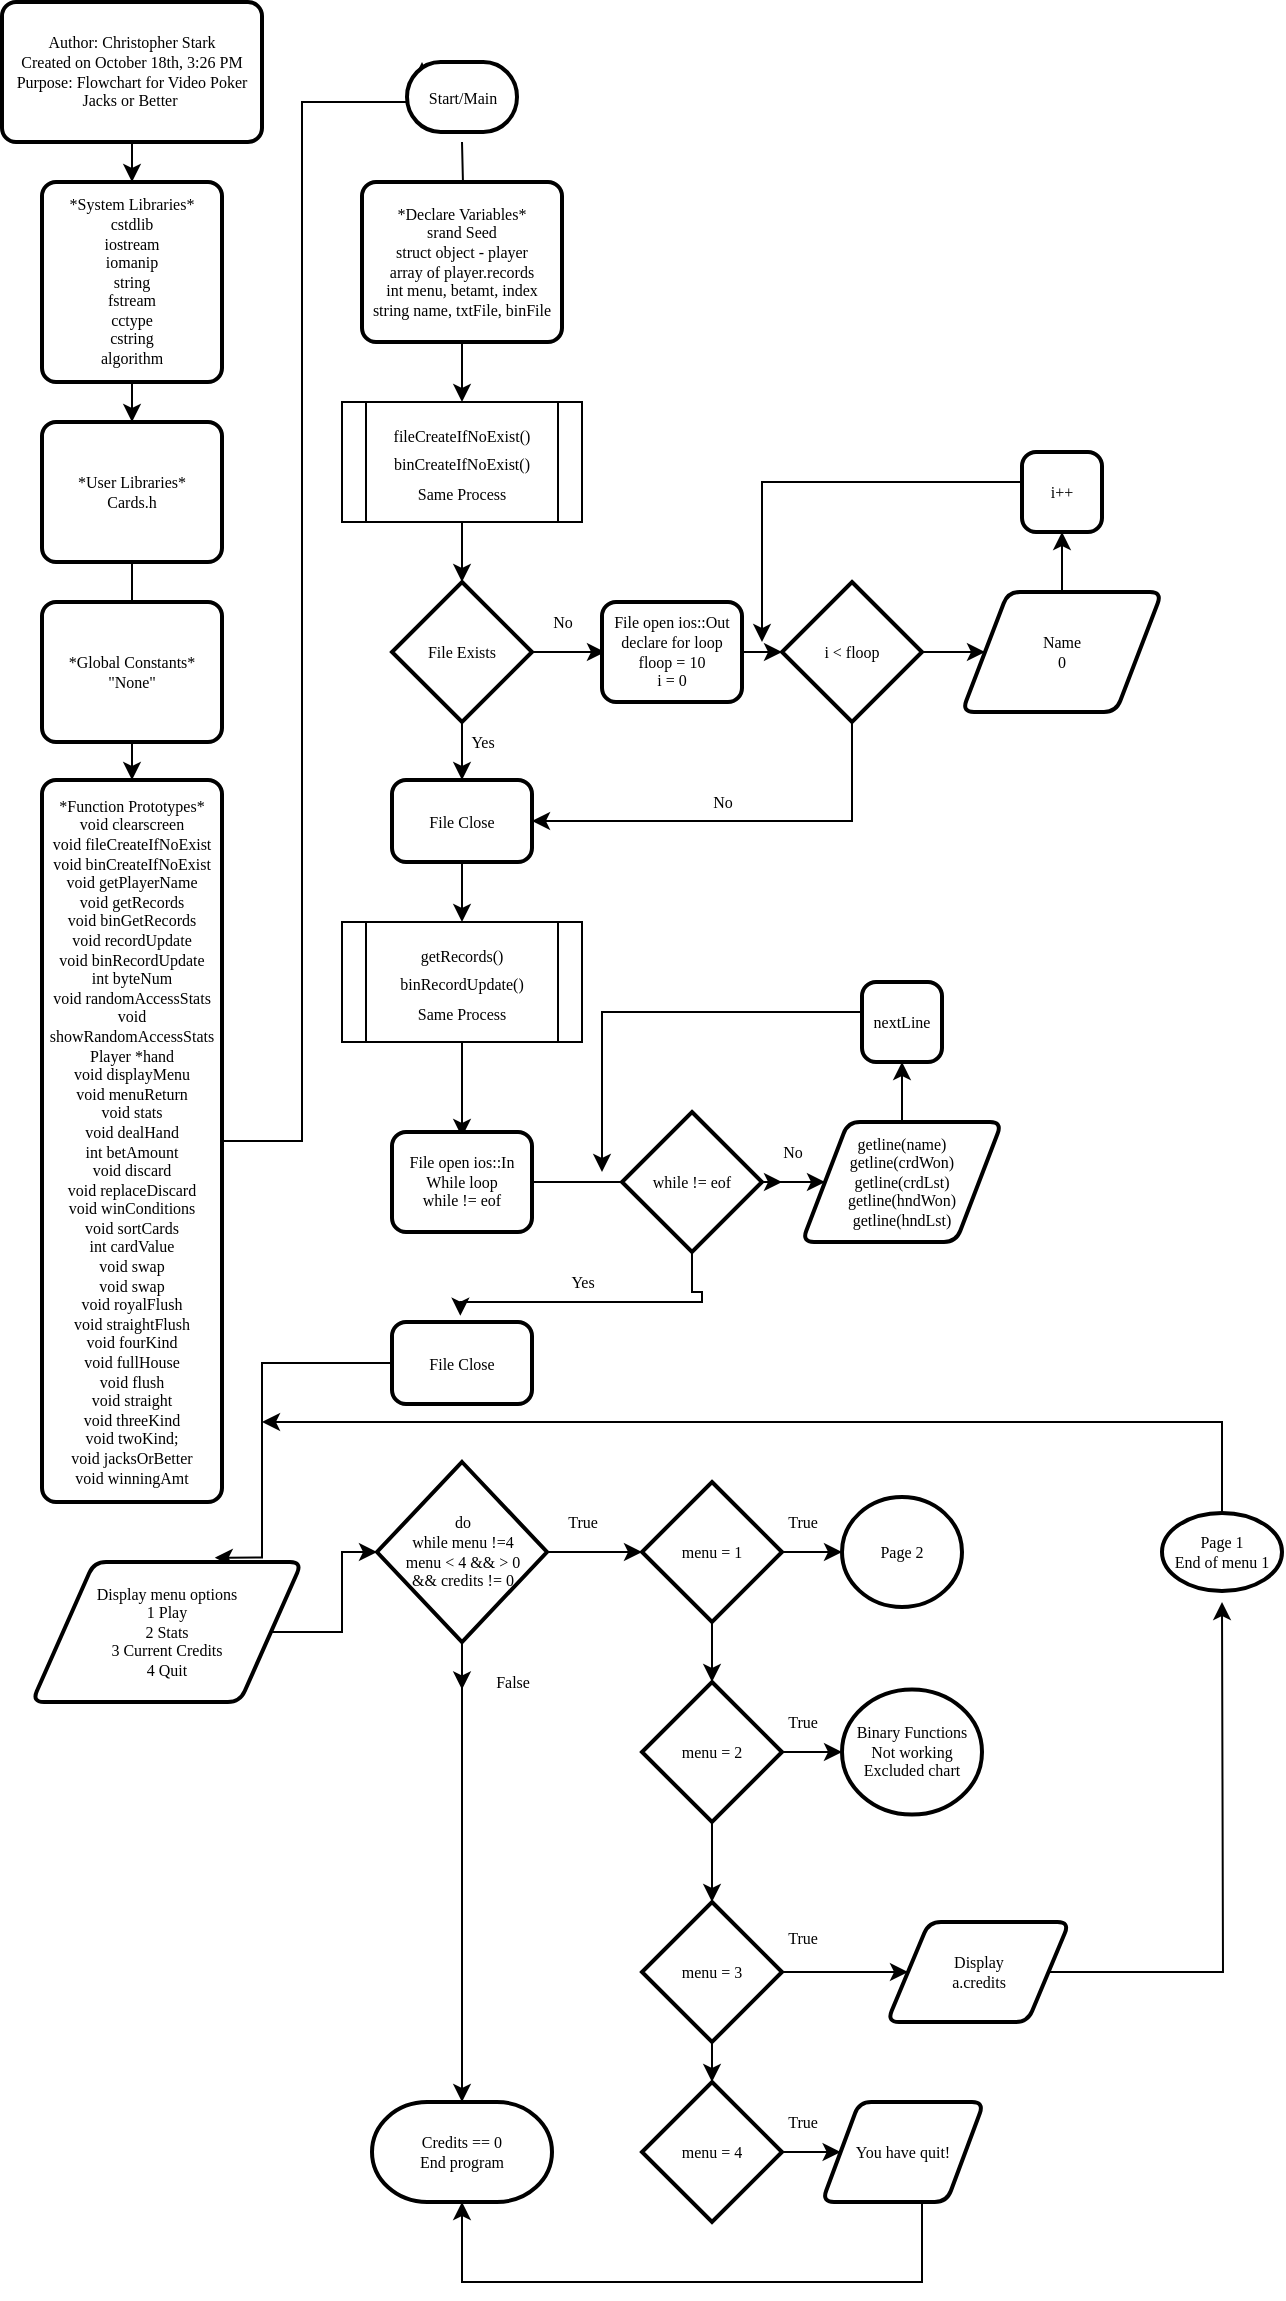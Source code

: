 <mxfile version="20.5.3" type="device" pages="3"><diagram id="C5RBs43oDa-KdzZeNtuy" name="Page-1"><mxGraphModel dx="2514" dy="1156" grid="1" gridSize="10" guides="1" tooltips="1" connect="1" arrows="1" fold="1" page="1" pageScale="1" pageWidth="827" pageHeight="1169" math="0" shadow="0"><root><mxCell id="WIyWlLk6GJQsqaUBKTNV-0"/><mxCell id="WIyWlLk6GJQsqaUBKTNV-1" parent="WIyWlLk6GJQsqaUBKTNV-0"/><mxCell id="UN67ov6UKxGbnxbRc3mp-2" value="" style="edgeStyle=orthogonalEdgeStyle;rounded=0;orthogonalLoop=1;jettySize=auto;html=1;" parent="WIyWlLk6GJQsqaUBKTNV-1" source="UN67ov6UKxGbnxbRc3mp-0" target="UN67ov6UKxGbnxbRc3mp-1" edge="1"><mxGeometry relative="1" as="geometry"/></mxCell><mxCell id="UN67ov6UKxGbnxbRc3mp-0" value="Author: Christopher Stark&lt;br&gt;Created on October 18th, 3:26 PM&lt;br&gt;Purpose: Flowchart for Video Poker&lt;br&gt;Jacks or Better&amp;nbsp;" style="rounded=1;whiteSpace=wrap;html=1;absoluteArcSize=1;arcSize=14;strokeWidth=2;fontFamily=Times New Roman;fontSize=8;" parent="WIyWlLk6GJQsqaUBKTNV-1" vertex="1"><mxGeometry x="10" y="20" width="130" height="70" as="geometry"/></mxCell><mxCell id="UN67ov6UKxGbnxbRc3mp-4" value="" style="edgeStyle=orthogonalEdgeStyle;rounded=0;orthogonalLoop=1;jettySize=auto;html=1;" parent="WIyWlLk6GJQsqaUBKTNV-1" source="UN67ov6UKxGbnxbRc3mp-1" target="UN67ov6UKxGbnxbRc3mp-3" edge="1"><mxGeometry relative="1" as="geometry"/></mxCell><mxCell id="UN67ov6UKxGbnxbRc3mp-1" value="*System Libraries*&lt;br&gt;cstdlib&lt;br&gt;iostream&lt;br&gt;iomanip&lt;br&gt;string&lt;br&gt;fstream&lt;br&gt;cctype&lt;br&gt;cstring&lt;br&gt;algorithm" style="rounded=1;whiteSpace=wrap;html=1;absoluteArcSize=1;arcSize=14;strokeWidth=2;fontFamily=Times New Roman;fontSize=8;" parent="WIyWlLk6GJQsqaUBKTNV-1" vertex="1"><mxGeometry x="30" y="110" width="90" height="100" as="geometry"/></mxCell><mxCell id="UN67ov6UKxGbnxbRc3mp-8" value="" style="edgeStyle=orthogonalEdgeStyle;rounded=0;orthogonalLoop=1;jettySize=auto;html=1;" parent="WIyWlLk6GJQsqaUBKTNV-1" source="UN67ov6UKxGbnxbRc3mp-3" target="UN67ov6UKxGbnxbRc3mp-6" edge="1"><mxGeometry relative="1" as="geometry"/></mxCell><mxCell id="UN67ov6UKxGbnxbRc3mp-3" value="*User Libraries*&lt;br&gt;Cards.h" style="rounded=1;whiteSpace=wrap;html=1;absoluteArcSize=1;arcSize=14;strokeWidth=2;fontFamily=Times New Roman;fontSize=8;" parent="WIyWlLk6GJQsqaUBKTNV-1" vertex="1"><mxGeometry x="30" y="230" width="90" height="70" as="geometry"/></mxCell><mxCell id="UN67ov6UKxGbnxbRc3mp-5" value="*Global Constants*&lt;br&gt;&quot;None&quot;" style="rounded=1;whiteSpace=wrap;html=1;absoluteArcSize=1;arcSize=14;strokeWidth=2;fontFamily=Times New Roman;fontSize=8;" parent="WIyWlLk6GJQsqaUBKTNV-1" vertex="1"><mxGeometry x="30" y="320" width="90" height="70" as="geometry"/></mxCell><mxCell id="UN67ov6UKxGbnxbRc3mp-10" style="edgeStyle=orthogonalEdgeStyle;rounded=0;orthogonalLoop=1;jettySize=auto;html=1;" parent="WIyWlLk6GJQsqaUBKTNV-1" source="UN67ov6UKxGbnxbRc3mp-6" edge="1"><mxGeometry relative="1" as="geometry"><mxPoint x="220" y="50" as="targetPoint"/><Array as="points"><mxPoint x="160" y="590"/><mxPoint x="160" y="70"/></Array></mxGeometry></mxCell><mxCell id="UN67ov6UKxGbnxbRc3mp-6" value="*Function Prototypes*&lt;br&gt;void clearscreen&lt;br&gt;void fileCreateIfNoExist&lt;br&gt;void binCreateIfNoExist&lt;br&gt;void getPlayerName&lt;br&gt;&lt;div&gt;void getRecords&lt;/div&gt;&lt;div&gt;void binGetRecords&lt;/div&gt;&lt;div&gt;void recordUpdate&lt;/div&gt;&lt;div&gt;void binRecordUpdate&lt;/div&gt;&lt;div&gt;int byteNum&lt;/div&gt;&lt;div&gt;void randomAccessStats&lt;/div&gt;&lt;div&gt;void showRandomAccessStats&lt;/div&gt;&lt;div&gt;Player *hand&lt;/div&gt;&lt;div&gt;void displayMenu&lt;/div&gt;&lt;div&gt;void menuReturn&lt;/div&gt;&lt;div&gt;void stats&lt;/div&gt;&lt;div&gt;void dealHand&lt;/div&gt;&lt;div&gt;int betAmount&lt;/div&gt;&lt;div&gt;void discard&lt;/div&gt;&lt;div&gt;void replaceDiscard&lt;/div&gt;&lt;div&gt;void winConditions&lt;/div&gt;&lt;div&gt;void sortCards&lt;/div&gt;&lt;div&gt;int cardValue&lt;/div&gt;&lt;div&gt;void swap&lt;/div&gt;&lt;div&gt;void swap&lt;/div&gt;&lt;div&gt;void royalFlush&lt;/div&gt;&lt;div&gt;void straightFlush&lt;/div&gt;&lt;div&gt;void fourKind&lt;/div&gt;&lt;div&gt;void fullHouse&lt;/div&gt;&lt;div&gt;void flush&lt;/div&gt;&lt;div&gt;void straight&lt;/div&gt;&lt;div&gt;void threeKind&lt;/div&gt;&lt;div&gt;void twoKind;&lt;/div&gt;&lt;div&gt;void jacksOrBetter&lt;/div&gt;&lt;div&gt;void winningAmt&lt;/div&gt;" style="rounded=1;whiteSpace=wrap;html=1;absoluteArcSize=1;arcSize=14;strokeWidth=2;fontFamily=Times New Roman;fontSize=8;" parent="WIyWlLk6GJQsqaUBKTNV-1" vertex="1"><mxGeometry x="30" y="409" width="90" height="361" as="geometry"/></mxCell><mxCell id="UN67ov6UKxGbnxbRc3mp-12" value="" style="edgeStyle=orthogonalEdgeStyle;rounded=0;orthogonalLoop=1;jettySize=auto;html=1;" parent="WIyWlLk6GJQsqaUBKTNV-1" target="UN67ov6UKxGbnxbRc3mp-11" edge="1"><mxGeometry relative="1" as="geometry"><mxPoint x="240" y="90" as="sourcePoint"/></mxGeometry></mxCell><mxCell id="KAE7LRVfz0_n95c_8VnL-0" value="" style="edgeStyle=orthogonalEdgeStyle;rounded=0;orthogonalLoop=1;jettySize=auto;html=1;fontFamily=Times New Roman;fontSize=8;" parent="WIyWlLk6GJQsqaUBKTNV-1" source="UN67ov6UKxGbnxbRc3mp-11" target="UN67ov6UKxGbnxbRc3mp-14" edge="1"><mxGeometry relative="1" as="geometry"/></mxCell><mxCell id="UN67ov6UKxGbnxbRc3mp-11" value="*Declare Variables*&lt;br&gt;srand Seed&lt;br&gt;struct object - player&lt;br&gt;array of player.records&lt;br&gt;int menu, betamt, index&lt;br&gt;string name, txtFile, binFile&lt;br&gt;" style="rounded=1;whiteSpace=wrap;html=1;absoluteArcSize=1;arcSize=14;strokeWidth=2;fontFamily=Times New Roman;fontSize=8;" parent="WIyWlLk6GJQsqaUBKTNV-1" vertex="1"><mxGeometry x="190" y="110" width="100" height="80" as="geometry"/></mxCell><mxCell id="KAE7LRVfz0_n95c_8VnL-3" value="" style="edgeStyle=orthogonalEdgeStyle;rounded=0;orthogonalLoop=1;jettySize=auto;html=1;fontFamily=Times New Roman;fontSize=8;" parent="WIyWlLk6GJQsqaUBKTNV-1" source="UN67ov6UKxGbnxbRc3mp-14" target="KAE7LRVfz0_n95c_8VnL-2" edge="1"><mxGeometry relative="1" as="geometry"/></mxCell><mxCell id="UN67ov6UKxGbnxbRc3mp-14" value="&lt;font style=&quot;font-size: 8px;&quot; face=&quot;Times New Roman&quot;&gt;fileCreateIfNoExist()&lt;br&gt;binCreateIfNoExist()&lt;br&gt;Same Process&lt;br&gt;&lt;/font&gt;" style="shape=process;whiteSpace=wrap;html=1;backgroundOutline=1;" parent="WIyWlLk6GJQsqaUBKTNV-1" vertex="1"><mxGeometry x="180" y="220" width="120" height="60" as="geometry"/></mxCell><mxCell id="KAE7LRVfz0_n95c_8VnL-5" value="" style="edgeStyle=orthogonalEdgeStyle;rounded=0;orthogonalLoop=1;jettySize=auto;html=1;fontFamily=Times New Roman;fontSize=8;" parent="WIyWlLk6GJQsqaUBKTNV-1" source="KAE7LRVfz0_n95c_8VnL-2" edge="1"><mxGeometry relative="1" as="geometry"><mxPoint x="240" y="409" as="targetPoint"/></mxGeometry></mxCell><mxCell id="KAE7LRVfz0_n95c_8VnL-8" value="" style="edgeStyle=orthogonalEdgeStyle;rounded=0;orthogonalLoop=1;jettySize=auto;html=1;fontFamily=Times New Roman;fontSize=8;" parent="WIyWlLk6GJQsqaUBKTNV-1" source="KAE7LRVfz0_n95c_8VnL-2" edge="1"><mxGeometry relative="1" as="geometry"><mxPoint x="311.489" y="345.029" as="targetPoint"/></mxGeometry></mxCell><mxCell id="KAE7LRVfz0_n95c_8VnL-2" value="File Exists" style="strokeWidth=2;html=1;shape=mxgraph.flowchart.decision;whiteSpace=wrap;fontFamily=Times New Roman;fontSize=8;" parent="WIyWlLk6GJQsqaUBKTNV-1" vertex="1"><mxGeometry x="205" y="310" width="70" height="70" as="geometry"/></mxCell><mxCell id="KAE7LRVfz0_n95c_8VnL-9" value="No" style="text;html=1;align=center;verticalAlign=middle;resizable=0;points=[];autosize=1;strokeColor=none;fillColor=none;fontSize=8;fontFamily=Times New Roman;" parent="WIyWlLk6GJQsqaUBKTNV-1" vertex="1"><mxGeometry x="275" y="320" width="30" height="20" as="geometry"/></mxCell><mxCell id="KAE7LRVfz0_n95c_8VnL-10" value="Yes" style="text;html=1;align=center;verticalAlign=middle;resizable=0;points=[];autosize=1;strokeColor=none;fillColor=none;fontSize=8;fontFamily=Times New Roman;" parent="WIyWlLk6GJQsqaUBKTNV-1" vertex="1"><mxGeometry x="230" y="380" width="40" height="20" as="geometry"/></mxCell><mxCell id="KAE7LRVfz0_n95c_8VnL-14" value="" style="edgeStyle=orthogonalEdgeStyle;rounded=0;orthogonalLoop=1;jettySize=auto;html=1;fontFamily=Times New Roman;fontSize=8;" parent="WIyWlLk6GJQsqaUBKTNV-1" source="KAE7LRVfz0_n95c_8VnL-11" edge="1"><mxGeometry relative="1" as="geometry"><mxPoint x="400" y="345.029" as="targetPoint"/></mxGeometry></mxCell><mxCell id="KAE7LRVfz0_n95c_8VnL-11" value="File open ios::Out&lt;br&gt;declare for loop&lt;br&gt;floop = 10&lt;br&gt;i = 0" style="rounded=1;whiteSpace=wrap;html=1;absoluteArcSize=1;arcSize=14;strokeWidth=2;fontFamily=Times New Roman;fontSize=8;" parent="WIyWlLk6GJQsqaUBKTNV-1" vertex="1"><mxGeometry x="310" y="320" width="70" height="50" as="geometry"/></mxCell><mxCell id="KAE7LRVfz0_n95c_8VnL-25" value="" style="edgeStyle=orthogonalEdgeStyle;rounded=0;orthogonalLoop=1;jettySize=auto;html=1;fontFamily=Times New Roman;fontSize=8;" parent="WIyWlLk6GJQsqaUBKTNV-1" source="KAE7LRVfz0_n95c_8VnL-12" target="KAE7LRVfz0_n95c_8VnL-24" edge="1"><mxGeometry relative="1" as="geometry"/></mxCell><mxCell id="KAE7LRVfz0_n95c_8VnL-12" value="File Close" style="rounded=1;whiteSpace=wrap;html=1;absoluteArcSize=1;arcSize=14;strokeWidth=2;fontFamily=Times New Roman;fontSize=8;" parent="WIyWlLk6GJQsqaUBKTNV-1" vertex="1"><mxGeometry x="205" y="409" width="70" height="41" as="geometry"/></mxCell><mxCell id="KAE7LRVfz0_n95c_8VnL-16" style="edgeStyle=orthogonalEdgeStyle;rounded=0;orthogonalLoop=1;jettySize=auto;html=1;fontFamily=Times New Roman;fontSize=8;entryX=1;entryY=0.5;entryDx=0;entryDy=0;" parent="WIyWlLk6GJQsqaUBKTNV-1" target="KAE7LRVfz0_n95c_8VnL-12" edge="1"><mxGeometry relative="1" as="geometry"><mxPoint x="435" y="440" as="targetPoint"/><mxPoint x="435" y="380" as="sourcePoint"/><Array as="points"><mxPoint x="435" y="429"/></Array></mxGeometry></mxCell><mxCell id="KAE7LRVfz0_n95c_8VnL-19" value="" style="edgeStyle=orthogonalEdgeStyle;rounded=0;orthogonalLoop=1;jettySize=auto;html=1;fontFamily=Times New Roman;fontSize=8;" parent="WIyWlLk6GJQsqaUBKTNV-1" source="KAE7LRVfz0_n95c_8VnL-15" target="KAE7LRVfz0_n95c_8VnL-18" edge="1"><mxGeometry relative="1" as="geometry"/></mxCell><mxCell id="KAE7LRVfz0_n95c_8VnL-15" value="i &amp;lt; floop" style="strokeWidth=2;html=1;shape=mxgraph.flowchart.decision;whiteSpace=wrap;fontFamily=Times New Roman;fontSize=8;" parent="WIyWlLk6GJQsqaUBKTNV-1" vertex="1"><mxGeometry x="400" y="310" width="70" height="70" as="geometry"/></mxCell><mxCell id="KAE7LRVfz0_n95c_8VnL-17" value="No" style="text;html=1;align=center;verticalAlign=middle;resizable=0;points=[];autosize=1;strokeColor=none;fillColor=none;fontSize=8;fontFamily=Times New Roman;" parent="WIyWlLk6GJQsqaUBKTNV-1" vertex="1"><mxGeometry x="355" y="410" width="30" height="20" as="geometry"/></mxCell><mxCell id="KAE7LRVfz0_n95c_8VnL-22" value="" style="edgeStyle=orthogonalEdgeStyle;rounded=0;orthogonalLoop=1;jettySize=auto;html=1;fontFamily=Times New Roman;fontSize=8;" parent="WIyWlLk6GJQsqaUBKTNV-1" source="KAE7LRVfz0_n95c_8VnL-18" target="KAE7LRVfz0_n95c_8VnL-20" edge="1"><mxGeometry relative="1" as="geometry"/></mxCell><mxCell id="KAE7LRVfz0_n95c_8VnL-18" value="Name&lt;br&gt;0" style="shape=parallelogram;html=1;strokeWidth=2;perimeter=parallelogramPerimeter;whiteSpace=wrap;rounded=1;arcSize=12;size=0.23;fontFamily=Times New Roman;fontSize=8;" parent="WIyWlLk6GJQsqaUBKTNV-1" vertex="1"><mxGeometry x="490" y="315" width="100" height="60" as="geometry"/></mxCell><mxCell id="KAE7LRVfz0_n95c_8VnL-23" style="edgeStyle=orthogonalEdgeStyle;rounded=0;orthogonalLoop=1;jettySize=auto;html=1;fontFamily=Times New Roman;fontSize=8;" parent="WIyWlLk6GJQsqaUBKTNV-1" source="KAE7LRVfz0_n95c_8VnL-20" edge="1"><mxGeometry relative="1" as="geometry"><mxPoint x="390" y="340" as="targetPoint"/><Array as="points"><mxPoint x="390" y="260"/></Array></mxGeometry></mxCell><mxCell id="KAE7LRVfz0_n95c_8VnL-20" value="i++" style="rounded=1;whiteSpace=wrap;html=1;absoluteArcSize=1;arcSize=14;strokeWidth=2;fontFamily=Times New Roman;fontSize=8;" parent="WIyWlLk6GJQsqaUBKTNV-1" vertex="1"><mxGeometry x="520" y="245" width="40" height="40" as="geometry"/></mxCell><mxCell id="KAE7LRVfz0_n95c_8VnL-49" value="" style="edgeStyle=orthogonalEdgeStyle;rounded=0;orthogonalLoop=1;jettySize=auto;html=1;fontFamily=Times New Roman;fontSize=8;" parent="WIyWlLk6GJQsqaUBKTNV-1" source="KAE7LRVfz0_n95c_8VnL-24" edge="1"><mxGeometry relative="1" as="geometry"><mxPoint x="240" y="587.5" as="targetPoint"/></mxGeometry></mxCell><mxCell id="KAE7LRVfz0_n95c_8VnL-24" value="&lt;font style=&quot;font-size: 8px;&quot; face=&quot;Times New Roman&quot;&gt;getRecords()&lt;br&gt;binRecordUpdate()&lt;br&gt;Same Process&lt;br&gt;&lt;/font&gt;" style="shape=process;whiteSpace=wrap;html=1;backgroundOutline=1;" parent="WIyWlLk6GJQsqaUBKTNV-1" vertex="1"><mxGeometry x="180" y="480" width="120" height="60" as="geometry"/></mxCell><mxCell id="KAE7LRVfz0_n95c_8VnL-34" value="" style="edgeStyle=orthogonalEdgeStyle;rounded=0;orthogonalLoop=1;jettySize=auto;html=1;fontFamily=Times New Roman;fontSize=8;" parent="WIyWlLk6GJQsqaUBKTNV-1" source="KAE7LRVfz0_n95c_8VnL-35" edge="1"><mxGeometry relative="1" as="geometry"><mxPoint x="400" y="610.029" as="targetPoint"/></mxGeometry></mxCell><mxCell id="KAE7LRVfz0_n95c_8VnL-35" value="File open ios::In&lt;br&gt;While loop&lt;br&gt;while != eof" style="rounded=1;whiteSpace=wrap;html=1;absoluteArcSize=1;arcSize=14;strokeWidth=2;fontFamily=Times New Roman;fontSize=8;" parent="WIyWlLk6GJQsqaUBKTNV-1" vertex="1"><mxGeometry x="205" y="585" width="70" height="50" as="geometry"/></mxCell><mxCell id="KAE7LRVfz0_n95c_8VnL-296" style="edgeStyle=orthogonalEdgeStyle;rounded=0;orthogonalLoop=1;jettySize=auto;html=1;entryX=0.677;entryY=-0.031;entryDx=0;entryDy=0;entryPerimeter=0;fontFamily=Times New Roman;fontSize=8;" parent="WIyWlLk6GJQsqaUBKTNV-1" source="KAE7LRVfz0_n95c_8VnL-36" target="KAE7LRVfz0_n95c_8VnL-295" edge="1"><mxGeometry relative="1" as="geometry"><Array as="points"><mxPoint x="140" y="700"/><mxPoint x="140" y="798"/></Array></mxGeometry></mxCell><mxCell id="KAE7LRVfz0_n95c_8VnL-36" value="File Close" style="rounded=1;whiteSpace=wrap;html=1;absoluteArcSize=1;arcSize=14;strokeWidth=2;fontFamily=Times New Roman;fontSize=8;" parent="WIyWlLk6GJQsqaUBKTNV-1" vertex="1"><mxGeometry x="205" y="680" width="70" height="41" as="geometry"/></mxCell><mxCell id="KAE7LRVfz0_n95c_8VnL-38" value="" style="edgeStyle=orthogonalEdgeStyle;rounded=0;orthogonalLoop=1;jettySize=auto;html=1;fontFamily=Times New Roman;fontSize=8;" parent="WIyWlLk6GJQsqaUBKTNV-1" source="KAE7LRVfz0_n95c_8VnL-39" target="KAE7LRVfz0_n95c_8VnL-42" edge="1"><mxGeometry relative="1" as="geometry"/></mxCell><mxCell id="KAE7LRVfz0_n95c_8VnL-51" style="edgeStyle=orthogonalEdgeStyle;rounded=0;orthogonalLoop=1;jettySize=auto;html=1;fontFamily=Times New Roman;fontSize=8;entryX=0.488;entryY=-0.077;entryDx=0;entryDy=0;entryPerimeter=0;" parent="WIyWlLk6GJQsqaUBKTNV-1" source="KAE7LRVfz0_n95c_8VnL-39" target="KAE7LRVfz0_n95c_8VnL-36" edge="1"><mxGeometry relative="1" as="geometry"><mxPoint x="355" y="670" as="targetPoint"/><Array as="points"><mxPoint x="355" y="665"/><mxPoint x="360" y="665"/><mxPoint x="360" y="670"/><mxPoint x="239" y="670"/></Array></mxGeometry></mxCell><mxCell id="KAE7LRVfz0_n95c_8VnL-39" value="while != eof" style="strokeWidth=2;html=1;shape=mxgraph.flowchart.decision;whiteSpace=wrap;fontFamily=Times New Roman;fontSize=8;" parent="WIyWlLk6GJQsqaUBKTNV-1" vertex="1"><mxGeometry x="320" y="575" width="70" height="70" as="geometry"/></mxCell><mxCell id="KAE7LRVfz0_n95c_8VnL-40" value="No" style="text;html=1;align=center;verticalAlign=middle;resizable=0;points=[];autosize=1;strokeColor=none;fillColor=none;fontSize=8;fontFamily=Times New Roman;" parent="WIyWlLk6GJQsqaUBKTNV-1" vertex="1"><mxGeometry x="390" y="585" width="30" height="20" as="geometry"/></mxCell><mxCell id="KAE7LRVfz0_n95c_8VnL-41" value="" style="edgeStyle=orthogonalEdgeStyle;rounded=0;orthogonalLoop=1;jettySize=auto;html=1;fontFamily=Times New Roman;fontSize=8;" parent="WIyWlLk6GJQsqaUBKTNV-1" source="KAE7LRVfz0_n95c_8VnL-42" target="KAE7LRVfz0_n95c_8VnL-45" edge="1"><mxGeometry relative="1" as="geometry"/></mxCell><mxCell id="KAE7LRVfz0_n95c_8VnL-42" value="getline(name)&lt;br&gt;getline(crdWon)&lt;br&gt;getline(crdLst)&lt;br&gt;getline(hndWon)&lt;br&gt;getline(hndLst)" style="shape=parallelogram;html=1;strokeWidth=2;perimeter=parallelogramPerimeter;whiteSpace=wrap;rounded=1;arcSize=12;size=0.23;fontFamily=Times New Roman;fontSize=8;" parent="WIyWlLk6GJQsqaUBKTNV-1" vertex="1"><mxGeometry x="410" y="580" width="100" height="60" as="geometry"/></mxCell><mxCell id="KAE7LRVfz0_n95c_8VnL-43" style="edgeStyle=orthogonalEdgeStyle;rounded=0;orthogonalLoop=1;jettySize=auto;html=1;fontFamily=Times New Roman;fontSize=8;" parent="WIyWlLk6GJQsqaUBKTNV-1" source="KAE7LRVfz0_n95c_8VnL-45" edge="1"><mxGeometry relative="1" as="geometry"><mxPoint x="310" y="605" as="targetPoint"/><Array as="points"><mxPoint x="310" y="525"/></Array></mxGeometry></mxCell><mxCell id="KAE7LRVfz0_n95c_8VnL-45" value="nextLine" style="rounded=1;whiteSpace=wrap;html=1;absoluteArcSize=1;arcSize=14;strokeWidth=2;fontFamily=Times New Roman;fontSize=8;" parent="WIyWlLk6GJQsqaUBKTNV-1" vertex="1"><mxGeometry x="440" y="510" width="40" height="40" as="geometry"/></mxCell><mxCell id="KAE7LRVfz0_n95c_8VnL-52" value="Yes" style="text;html=1;align=center;verticalAlign=middle;resizable=0;points=[];autosize=1;strokeColor=none;fillColor=none;fontSize=8;fontFamily=Times New Roman;" parent="WIyWlLk6GJQsqaUBKTNV-1" vertex="1"><mxGeometry x="280" y="650" width="40" height="20" as="geometry"/></mxCell><mxCell id="KAE7LRVfz0_n95c_8VnL-64" value="" style="edgeStyle=orthogonalEdgeStyle;rounded=0;orthogonalLoop=1;jettySize=auto;html=1;fontFamily=Times New Roman;fontSize=8;" parent="WIyWlLk6GJQsqaUBKTNV-1" source="KAE7LRVfz0_n95c_8VnL-58" target="KAE7LRVfz0_n95c_8VnL-59" edge="1"><mxGeometry relative="1" as="geometry"/></mxCell><mxCell id="KAE7LRVfz0_n95c_8VnL-81" value="" style="edgeStyle=orthogonalEdgeStyle;rounded=0;orthogonalLoop=1;jettySize=auto;html=1;fontFamily=Times New Roman;fontSize=8;" parent="WIyWlLk6GJQsqaUBKTNV-1" source="KAE7LRVfz0_n95c_8VnL-58" edge="1"><mxGeometry relative="1" as="geometry"><mxPoint x="240" y="863.75" as="targetPoint"/></mxGeometry></mxCell><mxCell id="KAE7LRVfz0_n95c_8VnL-82" style="edgeStyle=orthogonalEdgeStyle;rounded=0;orthogonalLoop=1;jettySize=auto;html=1;entryX=0.5;entryY=0;entryDx=0;entryDy=0;entryPerimeter=0;fontFamily=Times New Roman;fontSize=8;" parent="WIyWlLk6GJQsqaUBKTNV-1" source="KAE7LRVfz0_n95c_8VnL-58" target="KAE7LRVfz0_n95c_8VnL-62" edge="1"><mxGeometry relative="1" as="geometry"/></mxCell><mxCell id="KAE7LRVfz0_n95c_8VnL-58" value="do&lt;br&gt;while menu !=4&lt;br&gt;menu &amp;lt; 4 &amp;amp;&amp;amp; &amp;gt; 0&lt;br&gt;&amp;amp;&amp;amp; credits != 0" style="strokeWidth=2;html=1;shape=mxgraph.flowchart.decision;whiteSpace=wrap;fontFamily=Times New Roman;fontSize=8;" parent="WIyWlLk6GJQsqaUBKTNV-1" vertex="1"><mxGeometry x="197.5" y="750" width="85" height="90" as="geometry"/></mxCell><mxCell id="KAE7LRVfz0_n95c_8VnL-65" value="" style="edgeStyle=orthogonalEdgeStyle;rounded=0;orthogonalLoop=1;jettySize=auto;html=1;fontFamily=Times New Roman;fontSize=8;" parent="WIyWlLk6GJQsqaUBKTNV-1" source="KAE7LRVfz0_n95c_8VnL-59" target="KAE7LRVfz0_n95c_8VnL-63" edge="1"><mxGeometry relative="1" as="geometry"/></mxCell><mxCell id="KAE7LRVfz0_n95c_8VnL-67" value="" style="edgeStyle=orthogonalEdgeStyle;rounded=0;orthogonalLoop=1;jettySize=auto;html=1;fontFamily=Times New Roman;fontSize=8;" parent="WIyWlLk6GJQsqaUBKTNV-1" source="KAE7LRVfz0_n95c_8VnL-59" target="KAE7LRVfz0_n95c_8VnL-60" edge="1"><mxGeometry relative="1" as="geometry"/></mxCell><mxCell id="KAE7LRVfz0_n95c_8VnL-59" value="menu = 1" style="strokeWidth=2;html=1;shape=mxgraph.flowchart.decision;whiteSpace=wrap;fontFamily=Times New Roman;fontSize=8;" parent="WIyWlLk6GJQsqaUBKTNV-1" vertex="1"><mxGeometry x="330" y="760" width="70" height="70" as="geometry"/></mxCell><mxCell id="KAE7LRVfz0_n95c_8VnL-69" value="" style="edgeStyle=orthogonalEdgeStyle;rounded=0;orthogonalLoop=1;jettySize=auto;html=1;fontFamily=Times New Roman;fontSize=8;" parent="WIyWlLk6GJQsqaUBKTNV-1" source="KAE7LRVfz0_n95c_8VnL-60" target="KAE7LRVfz0_n95c_8VnL-61" edge="1"><mxGeometry relative="1" as="geometry"/></mxCell><mxCell id="KAE7LRVfz0_n95c_8VnL-72" value="" style="edgeStyle=orthogonalEdgeStyle;rounded=0;orthogonalLoop=1;jettySize=auto;html=1;fontFamily=Times New Roman;fontSize=8;" parent="WIyWlLk6GJQsqaUBKTNV-1" source="KAE7LRVfz0_n95c_8VnL-60" target="KAE7LRVfz0_n95c_8VnL-71" edge="1"><mxGeometry relative="1" as="geometry"/></mxCell><mxCell id="KAE7LRVfz0_n95c_8VnL-60" value="menu = 2" style="strokeWidth=2;html=1;shape=mxgraph.flowchart.decision;whiteSpace=wrap;fontFamily=Times New Roman;fontSize=8;" parent="WIyWlLk6GJQsqaUBKTNV-1" vertex="1"><mxGeometry x="330" y="860" width="70" height="70" as="geometry"/></mxCell><mxCell id="KAE7LRVfz0_n95c_8VnL-219" style="edgeStyle=orthogonalEdgeStyle;rounded=0;orthogonalLoop=1;jettySize=auto;html=1;entryX=0.5;entryY=0;entryDx=0;entryDy=0;entryPerimeter=0;fontFamily=Times New Roman;fontSize=8;" parent="WIyWlLk6GJQsqaUBKTNV-1" source="KAE7LRVfz0_n95c_8VnL-61" target="KAE7LRVfz0_n95c_8VnL-215" edge="1"><mxGeometry relative="1" as="geometry"/></mxCell><mxCell id="KAE7LRVfz0_n95c_8VnL-303" value="" style="edgeStyle=orthogonalEdgeStyle;rounded=0;orthogonalLoop=1;jettySize=auto;html=1;fontFamily=Times New Roman;fontSize=8;" parent="WIyWlLk6GJQsqaUBKTNV-1" source="KAE7LRVfz0_n95c_8VnL-61" target="KAE7LRVfz0_n95c_8VnL-301" edge="1"><mxGeometry relative="1" as="geometry"/></mxCell><mxCell id="KAE7LRVfz0_n95c_8VnL-61" value="menu = 3" style="strokeWidth=2;html=1;shape=mxgraph.flowchart.decision;whiteSpace=wrap;fontFamily=Times New Roman;fontSize=8;" parent="WIyWlLk6GJQsqaUBKTNV-1" vertex="1"><mxGeometry x="330" y="970" width="70" height="70" as="geometry"/></mxCell><mxCell id="KAE7LRVfz0_n95c_8VnL-62" value="Credits == 0&lt;br&gt;End program" style="strokeWidth=2;html=1;shape=mxgraph.flowchart.terminator;whiteSpace=wrap;fontFamily=Times New Roman;fontSize=8;" parent="WIyWlLk6GJQsqaUBKTNV-1" vertex="1"><mxGeometry x="195" y="1070" width="90" height="50" as="geometry"/></mxCell><mxCell id="KAE7LRVfz0_n95c_8VnL-63" value="&lt;font style=&quot;font-size: 8px;&quot;&gt;Page 2&lt;/font&gt;" style="strokeWidth=2;html=1;shape=mxgraph.flowchart.start_2;whiteSpace=wrap;fontFamily=Times New Roman;fontSize=8;" parent="WIyWlLk6GJQsqaUBKTNV-1" vertex="1"><mxGeometry x="430" y="767.5" width="60" height="55" as="geometry"/></mxCell><mxCell id="KAE7LRVfz0_n95c_8VnL-66" value="True" style="text;html=1;align=center;verticalAlign=middle;resizable=0;points=[];autosize=1;strokeColor=none;fillColor=none;fontSize=8;fontFamily=Times New Roman;" parent="WIyWlLk6GJQsqaUBKTNV-1" vertex="1"><mxGeometry x="390" y="770" width="40" height="20" as="geometry"/></mxCell><mxCell id="KAE7LRVfz0_n95c_8VnL-71" value="&lt;font style=&quot;font-size: 8px;&quot;&gt;Binary Functions&lt;br&gt;Not working&lt;br&gt;Excluded chart&lt;br&gt;&lt;/font&gt;" style="strokeWidth=2;html=1;shape=mxgraph.flowchart.start_2;whiteSpace=wrap;fontFamily=Times New Roman;fontSize=8;" parent="WIyWlLk6GJQsqaUBKTNV-1" vertex="1"><mxGeometry x="430" y="863.75" width="70" height="62.5" as="geometry"/></mxCell><mxCell id="KAE7LRVfz0_n95c_8VnL-73" value="True" style="text;html=1;align=center;verticalAlign=middle;resizable=0;points=[];autosize=1;strokeColor=none;fillColor=none;fontSize=8;fontFamily=Times New Roman;" parent="WIyWlLk6GJQsqaUBKTNV-1" vertex="1"><mxGeometry x="390" y="870" width="40" height="20" as="geometry"/></mxCell><mxCell id="KAE7LRVfz0_n95c_8VnL-76" value="True" style="text;html=1;align=center;verticalAlign=middle;resizable=0;points=[];autosize=1;strokeColor=none;fillColor=none;fontSize=8;fontFamily=Times New Roman;" parent="WIyWlLk6GJQsqaUBKTNV-1" vertex="1"><mxGeometry x="280" y="770" width="40" height="20" as="geometry"/></mxCell><mxCell id="KAE7LRVfz0_n95c_8VnL-78" value="False" style="text;html=1;align=center;verticalAlign=middle;resizable=0;points=[];autosize=1;strokeColor=none;fillColor=none;fontSize=8;fontFamily=Times New Roman;" parent="WIyWlLk6GJQsqaUBKTNV-1" vertex="1"><mxGeometry x="245" y="850" width="40" height="20" as="geometry"/></mxCell><mxCell id="KAE7LRVfz0_n95c_8VnL-79" value="True" style="text;html=1;align=center;verticalAlign=middle;resizable=0;points=[];autosize=1;strokeColor=none;fillColor=none;fontSize=8;fontFamily=Times New Roman;" parent="WIyWlLk6GJQsqaUBKTNV-1" vertex="1"><mxGeometry x="390" y="977.5" width="40" height="20" as="geometry"/></mxCell><mxCell id="KAE7LRVfz0_n95c_8VnL-92" value="Start/Main" style="strokeWidth=2;html=1;shape=mxgraph.flowchart.terminator;whiteSpace=wrap;fontFamily=Times New Roman;fontSize=8;" parent="WIyWlLk6GJQsqaUBKTNV-1" vertex="1"><mxGeometry x="212.5" y="50" width="55" height="35" as="geometry"/></mxCell><mxCell id="KAE7LRVfz0_n95c_8VnL-270" value="" style="edgeStyle=orthogonalEdgeStyle;rounded=0;orthogonalLoop=1;jettySize=auto;html=1;fontFamily=Times New Roman;fontSize=8;" parent="WIyWlLk6GJQsqaUBKTNV-1" source="KAE7LRVfz0_n95c_8VnL-215" target="KAE7LRVfz0_n95c_8VnL-269" edge="1"><mxGeometry relative="1" as="geometry"/></mxCell><mxCell id="KAE7LRVfz0_n95c_8VnL-215" value="menu = 4" style="strokeWidth=2;html=1;shape=mxgraph.flowchart.decision;whiteSpace=wrap;fontFamily=Times New Roman;fontSize=8;" parent="WIyWlLk6GJQsqaUBKTNV-1" vertex="1"><mxGeometry x="330" y="1060" width="70" height="70" as="geometry"/></mxCell><mxCell id="KAE7LRVfz0_n95c_8VnL-217" value="True" style="text;html=1;align=center;verticalAlign=middle;resizable=0;points=[];autosize=1;strokeColor=none;fillColor=none;fontSize=8;fontFamily=Times New Roman;" parent="WIyWlLk6GJQsqaUBKTNV-1" vertex="1"><mxGeometry x="390" y="1070" width="40" height="20" as="geometry"/></mxCell><mxCell id="KAE7LRVfz0_n95c_8VnL-271" style="edgeStyle=orthogonalEdgeStyle;rounded=0;orthogonalLoop=1;jettySize=auto;html=1;fontFamily=Times New Roman;fontSize=8;entryX=0.5;entryY=1;entryDx=0;entryDy=0;entryPerimeter=0;" parent="WIyWlLk6GJQsqaUBKTNV-1" source="KAE7LRVfz0_n95c_8VnL-269" target="KAE7LRVfz0_n95c_8VnL-62" edge="1"><mxGeometry relative="1" as="geometry"><mxPoint x="460.5" y="1160" as="targetPoint"/><Array as="points"><mxPoint x="470" y="1160"/><mxPoint x="240" y="1160"/></Array></mxGeometry></mxCell><mxCell id="KAE7LRVfz0_n95c_8VnL-269" value="You have quit!" style="shape=parallelogram;html=1;strokeWidth=2;perimeter=parallelogramPerimeter;whiteSpace=wrap;rounded=1;arcSize=12;size=0.23;fontFamily=Times New Roman;fontSize=8;" parent="WIyWlLk6GJQsqaUBKTNV-1" vertex="1"><mxGeometry x="420" y="1070" width="81" height="50" as="geometry"/></mxCell><mxCell id="KAE7LRVfz0_n95c_8VnL-299" style="edgeStyle=orthogonalEdgeStyle;rounded=0;orthogonalLoop=1;jettySize=auto;html=1;fontFamily=Times New Roman;fontSize=8;" parent="WIyWlLk6GJQsqaUBKTNV-1" source="KAE7LRVfz0_n95c_8VnL-294" edge="1"><mxGeometry relative="1" as="geometry"><mxPoint x="140" y="730" as="targetPoint"/><Array as="points"><mxPoint x="620" y="730"/></Array></mxGeometry></mxCell><mxCell id="KAE7LRVfz0_n95c_8VnL-294" value="&lt;font style=&quot;font-size: 8px;&quot;&gt;Page 1&lt;br&gt;End of menu 1&lt;br&gt;&lt;/font&gt;" style="strokeWidth=2;html=1;shape=mxgraph.flowchart.start_2;whiteSpace=wrap;fontFamily=Times New Roman;fontSize=8;" parent="WIyWlLk6GJQsqaUBKTNV-1" vertex="1"><mxGeometry x="590" y="775.5" width="60" height="39" as="geometry"/></mxCell><mxCell id="KAE7LRVfz0_n95c_8VnL-298" style="edgeStyle=orthogonalEdgeStyle;rounded=0;orthogonalLoop=1;jettySize=auto;html=1;entryX=0;entryY=0.5;entryDx=0;entryDy=0;entryPerimeter=0;fontFamily=Times New Roman;fontSize=8;" parent="WIyWlLk6GJQsqaUBKTNV-1" source="KAE7LRVfz0_n95c_8VnL-295" target="KAE7LRVfz0_n95c_8VnL-58" edge="1"><mxGeometry relative="1" as="geometry"/></mxCell><mxCell id="KAE7LRVfz0_n95c_8VnL-295" value="Display menu options&lt;br&gt;1 Play&lt;br&gt;2 Stats&lt;br&gt;3 Current Credits&lt;br&gt;4 Quit" style="shape=parallelogram;html=1;strokeWidth=2;perimeter=parallelogramPerimeter;whiteSpace=wrap;rounded=1;arcSize=12;size=0.23;fontFamily=Times New Roman;fontSize=8;" parent="WIyWlLk6GJQsqaUBKTNV-1" vertex="1"><mxGeometry x="25" y="800" width="135" height="70" as="geometry"/></mxCell><mxCell id="KAE7LRVfz0_n95c_8VnL-304" style="edgeStyle=orthogonalEdgeStyle;rounded=0;orthogonalLoop=1;jettySize=auto;html=1;fontFamily=Times New Roman;fontSize=8;" parent="WIyWlLk6GJQsqaUBKTNV-1" source="KAE7LRVfz0_n95c_8VnL-301" edge="1"><mxGeometry relative="1" as="geometry"><mxPoint x="620" y="820" as="targetPoint"/></mxGeometry></mxCell><mxCell id="KAE7LRVfz0_n95c_8VnL-301" value="Display&lt;br&gt;a.credits" style="shape=parallelogram;html=1;strokeWidth=2;perimeter=parallelogramPerimeter;whiteSpace=wrap;rounded=1;arcSize=12;size=0.23;fontFamily=Times New Roman;fontSize=8;" parent="WIyWlLk6GJQsqaUBKTNV-1" vertex="1"><mxGeometry x="452.5" y="980" width="91.25" height="50" as="geometry"/></mxCell></root></mxGraphModel></diagram><diagram id="Pr7u-6Jz27GZL55jtqdD" name="Page-2"><mxGraphModel dx="2514" dy="56" grid="1" gridSize="10" guides="1" tooltips="1" connect="1" arrows="1" fold="1" page="1" pageScale="1" pageWidth="850" pageHeight="1100" math="0" shadow="0"><root><mxCell id="0"/><mxCell id="1" parent="0"/><mxCell id="-fK0Rn3z5Rc-pmrhcabZ-1" value="" style="edgeStyle=orthogonalEdgeStyle;rounded=0;orthogonalLoop=1;jettySize=auto;html=1;fontFamily=Times New Roman;fontSize=8;" edge="1" parent="1" source="-fK0Rn3z5Rc-pmrhcabZ-2" target="-fK0Rn3z5Rc-pmrhcabZ-4"><mxGeometry relative="1" as="geometry"/></mxCell><mxCell id="-fK0Rn3z5Rc-pmrhcabZ-2" value="Page 2&lt;br&gt;Menu option 2&lt;br&gt;Deal hand" style="strokeWidth=2;html=1;shape=mxgraph.flowchart.start_2;whiteSpace=wrap;fontFamily=Times New Roman;fontSize=8;" vertex="1" parent="1"><mxGeometry x="65" y="1110" width="60" height="55" as="geometry"/></mxCell><mxCell id="-fK0Rn3z5Rc-pmrhcabZ-3" value="" style="edgeStyle=orthogonalEdgeStyle;rounded=0;orthogonalLoop=1;jettySize=auto;html=1;fontFamily=Times New Roman;fontSize=8;" edge="1" parent="1" source="-fK0Rn3z5Rc-pmrhcabZ-4" target="-fK0Rn3z5Rc-pmrhcabZ-6"><mxGeometry relative="1" as="geometry"/></mxCell><mxCell id="-fK0Rn3z5Rc-pmrhcabZ-4" value="&lt;font style=&quot;font-size: 8px;&quot; face=&quot;Times New Roman&quot;&gt;clearScreen()&lt;br&gt;new lines till fresh screen&lt;br&gt;&lt;/font&gt;" style="shape=process;whiteSpace=wrap;html=1;backgroundOutline=1;" vertex="1" parent="1"><mxGeometry x="35" y="1190" width="120" height="60" as="geometry"/></mxCell><mxCell id="-fK0Rn3z5Rc-pmrhcabZ-5" value="" style="edgeStyle=orthogonalEdgeStyle;rounded=0;orthogonalLoop=1;jettySize=auto;html=1;fontFamily=Times New Roman;fontSize=8;" edge="1" parent="1" source="-fK0Rn3z5Rc-pmrhcabZ-6" target="-fK0Rn3z5Rc-pmrhcabZ-11"><mxGeometry relative="1" as="geometry"/></mxCell><mxCell id="-fK0Rn3z5Rc-pmrhcabZ-6" value="&lt;font style=&quot;font-size: 8px;&quot; face=&quot;Times New Roman&quot;&gt;hand()&lt;br&gt;&lt;/font&gt;" style="shape=process;whiteSpace=wrap;html=1;backgroundOutline=1;" vertex="1" parent="1"><mxGeometry x="35" y="1280" width="120" height="60" as="geometry"/></mxCell><mxCell id="-fK0Rn3z5Rc-pmrhcabZ-7" value="" style="edgeStyle=orthogonalEdgeStyle;rounded=0;orthogonalLoop=1;jettySize=auto;html=1;fontFamily=Times New Roman;fontSize=8;" edge="1" parent="1" source="-fK0Rn3z5Rc-pmrhcabZ-9" target="-fK0Rn3z5Rc-pmrhcabZ-13"><mxGeometry relative="1" as="geometry"/></mxCell><mxCell id="-fK0Rn3z5Rc-pmrhcabZ-8" value="" style="edgeStyle=orthogonalEdgeStyle;rounded=0;orthogonalLoop=1;jettySize=auto;html=1;fontFamily=Times New Roman;fontSize=8;" edge="1" parent="1" source="-fK0Rn3z5Rc-pmrhcabZ-9" target="-fK0Rn3z5Rc-pmrhcabZ-16"><mxGeometry relative="1" as="geometry"/></mxCell><mxCell id="-fK0Rn3z5Rc-pmrhcabZ-9" value="while&amp;nbsp; name.size != 4" style="strokeWidth=2;html=1;shape=mxgraph.flowchart.decision;whiteSpace=wrap;fontFamily=Times New Roman;fontSize=8;" vertex="1" parent="1"><mxGeometry x="50" y="1460" width="85" height="90" as="geometry"/></mxCell><mxCell id="-fK0Rn3z5Rc-pmrhcabZ-10" value="" style="edgeStyle=orthogonalEdgeStyle;rounded=0;orthogonalLoop=1;jettySize=auto;html=1;fontFamily=Times New Roman;fontSize=8;" edge="1" parent="1" source="-fK0Rn3z5Rc-pmrhcabZ-11" target="-fK0Rn3z5Rc-pmrhcabZ-9"><mxGeometry relative="1" as="geometry"/></mxCell><mxCell id="-fK0Rn3z5Rc-pmrhcabZ-11" value="Ask user for&amp;nbsp; name" style="shape=parallelogram;html=1;strokeWidth=2;perimeter=parallelogramPerimeter;whiteSpace=wrap;rounded=1;arcSize=12;size=0.23;fontFamily=Times New Roman;fontSize=8;" vertex="1" parent="1"><mxGeometry x="45" y="1360" width="95" height="60" as="geometry"/></mxCell><mxCell id="-fK0Rn3z5Rc-pmrhcabZ-12" style="edgeStyle=orthogonalEdgeStyle;rounded=0;orthogonalLoop=1;jettySize=auto;html=1;fontFamily=Times New Roman;fontSize=8;" edge="1" parent="1" source="-fK0Rn3z5Rc-pmrhcabZ-13"><mxGeometry relative="1" as="geometry"><mxPoint x="90" y="1440" as="targetPoint"/><Array as="points"><mxPoint x="220" y="1455"/><mxPoint x="230" y="1455"/><mxPoint x="230" y="1440"/></Array></mxGeometry></mxCell><mxCell id="-fK0Rn3z5Rc-pmrhcabZ-13" value="Ask user for name" style="shape=parallelogram;html=1;strokeWidth=2;perimeter=parallelogramPerimeter;whiteSpace=wrap;rounded=1;arcSize=12;size=0.23;fontFamily=Times New Roman;fontSize=8;" vertex="1" parent="1"><mxGeometry x="170" y="1475" width="100" height="60" as="geometry"/></mxCell><mxCell id="-fK0Rn3z5Rc-pmrhcabZ-14" value="True" style="text;html=1;align=center;verticalAlign=middle;resizable=0;points=[];autosize=1;strokeColor=none;fillColor=none;fontSize=8;fontFamily=Times New Roman;" vertex="1" parent="1"><mxGeometry x="130" y="1480" width="40" height="20" as="geometry"/></mxCell><mxCell id="-fK0Rn3z5Rc-pmrhcabZ-15" value="" style="edgeStyle=orthogonalEdgeStyle;rounded=0;orthogonalLoop=1;jettySize=auto;html=1;fontFamily=Times New Roman;fontSize=8;" edge="1" parent="1" source="-fK0Rn3z5Rc-pmrhcabZ-16" target="-fK0Rn3z5Rc-pmrhcabZ-20"><mxGeometry relative="1" as="geometry"/></mxCell><mxCell id="-fK0Rn3z5Rc-pmrhcabZ-16" value="Input name into struct&lt;br&gt;record[i].name" style="shape=parallelogram;html=1;strokeWidth=2;perimeter=parallelogramPerimeter;whiteSpace=wrap;rounded=1;arcSize=12;size=0.23;fontFamily=Times New Roman;fontSize=8;" vertex="1" parent="1"><mxGeometry x="38.75" y="1580" width="107.5" height="60" as="geometry"/></mxCell><mxCell id="-fK0Rn3z5Rc-pmrhcabZ-17" value="False" style="text;html=1;align=center;verticalAlign=middle;resizable=0;points=[];autosize=1;strokeColor=none;fillColor=none;fontSize=8;fontFamily=Times New Roman;" vertex="1" parent="1"><mxGeometry x="90" y="1550" width="40" height="20" as="geometry"/></mxCell><mxCell id="-fK0Rn3z5Rc-pmrhcabZ-18" value="" style="edgeStyle=orthogonalEdgeStyle;rounded=0;orthogonalLoop=1;jettySize=auto;html=1;fontFamily=Times New Roman;fontSize=8;" edge="1" parent="1" source="-fK0Rn3z5Rc-pmrhcabZ-20" target="-fK0Rn3z5Rc-pmrhcabZ-22"><mxGeometry relative="1" as="geometry"/></mxCell><mxCell id="-fK0Rn3z5Rc-pmrhcabZ-19" value="" style="edgeStyle=orthogonalEdgeStyle;rounded=0;orthogonalLoop=1;jettySize=auto;html=1;fontFamily=Times New Roman;fontSize=8;" edge="1" parent="1" source="-fK0Rn3z5Rc-pmrhcabZ-20" target="-fK0Rn3z5Rc-pmrhcabZ-26"><mxGeometry relative="1" as="geometry"/></mxCell><mxCell id="-fK0Rn3z5Rc-pmrhcabZ-20" value="floop&lt;br&gt;i &amp;lt; 5" style="strokeWidth=2;html=1;shape=mxgraph.flowchart.decision;whiteSpace=wrap;fontFamily=Times New Roman;fontSize=8;" vertex="1" parent="1"><mxGeometry x="50" y="1670" width="85" height="90" as="geometry"/></mxCell><mxCell id="-fK0Rn3z5Rc-pmrhcabZ-21" value="" style="edgeStyle=orthogonalEdgeStyle;rounded=0;orthogonalLoop=1;jettySize=auto;html=1;fontFamily=Times New Roman;fontSize=8;" edge="1" parent="1" source="-fK0Rn3z5Rc-pmrhcabZ-22" target="-fK0Rn3z5Rc-pmrhcabZ-24"><mxGeometry relative="1" as="geometry"/></mxCell><mxCell id="-fK0Rn3z5Rc-pmrhcabZ-22" value="Input random&lt;br&gt;card/suit into struct&lt;br&gt;a.hand[i]&lt;br&gt;a.handsuit[i]" style="shape=parallelogram;html=1;strokeWidth=2;perimeter=parallelogramPerimeter;whiteSpace=wrap;rounded=1;arcSize=12;size=0.23;fontFamily=Times New Roman;fontSize=8;" vertex="1" parent="1"><mxGeometry x="175" y="1678.75" width="120" height="72.5" as="geometry"/></mxCell><mxCell id="-fK0Rn3z5Rc-pmrhcabZ-23" style="edgeStyle=orthogonalEdgeStyle;rounded=0;orthogonalLoop=1;jettySize=auto;html=1;fontFamily=Times New Roman;fontSize=8;" edge="1" parent="1" source="-fK0Rn3z5Rc-pmrhcabZ-24"><mxGeometry relative="1" as="geometry"><mxPoint x="90" y="1660" as="targetPoint"/></mxGeometry></mxCell><mxCell id="-fK0Rn3z5Rc-pmrhcabZ-24" value="i++" style="rounded=1;whiteSpace=wrap;html=1;absoluteArcSize=1;arcSize=14;strokeWidth=2;fontFamily=Times New Roman;fontSize=8;" vertex="1" parent="1"><mxGeometry x="217.5" y="1620" width="40" height="40" as="geometry"/></mxCell><mxCell id="-fK0Rn3z5Rc-pmrhcabZ-25" value="" style="edgeStyle=orthogonalEdgeStyle;rounded=0;orthogonalLoop=1;jettySize=auto;html=1;fontFamily=Times New Roman;fontSize=8;" edge="1" parent="1" source="-fK0Rn3z5Rc-pmrhcabZ-26" target="-fK0Rn3z5Rc-pmrhcabZ-32"><mxGeometry relative="1" as="geometry"/></mxCell><mxCell id="-fK0Rn3z5Rc-pmrhcabZ-26" value="Return struct object&lt;br&gt;with dealt hand" style="rounded=1;whiteSpace=wrap;html=1;absoluteArcSize=1;arcSize=14;strokeWidth=2;fontFamily=Times New Roman;fontSize=8;" vertex="1" parent="1"><mxGeometry x="63.75" y="1790" width="57.5" height="40" as="geometry"/></mxCell><mxCell id="-fK0Rn3z5Rc-pmrhcabZ-27" value="true" style="text;html=1;align=center;verticalAlign=middle;resizable=0;points=[];autosize=1;strokeColor=none;fillColor=none;fontSize=8;fontFamily=Times New Roman;" vertex="1" parent="1"><mxGeometry x="140" y="1690" width="40" height="20" as="geometry"/></mxCell><mxCell id="-fK0Rn3z5Rc-pmrhcabZ-28" value="false" style="text;html=1;align=center;verticalAlign=middle;resizable=0;points=[];autosize=1;strokeColor=none;fillColor=none;fontSize=8;fontFamily=Times New Roman;" vertex="1" parent="1"><mxGeometry x="90" y="1760" width="40" height="20" as="geometry"/></mxCell><mxCell id="-fK0Rn3z5Rc-pmrhcabZ-29" value="" style="edgeStyle=orthogonalEdgeStyle;rounded=0;orthogonalLoop=1;jettySize=auto;html=1;fontFamily=Times New Roman;fontSize=8;" edge="1" parent="1" source="-fK0Rn3z5Rc-pmrhcabZ-30" target="-fK0Rn3z5Rc-pmrhcabZ-39"><mxGeometry relative="1" as="geometry"/></mxCell><mxCell id="-fK0Rn3z5Rc-pmrhcabZ-30" value="Displays hand to user" style="shape=parallelogram;html=1;strokeWidth=2;perimeter=parallelogramPerimeter;whiteSpace=wrap;rounded=1;arcSize=12;size=0.23;fontFamily=Times New Roman;fontSize=8;" vertex="1" parent="1"><mxGeometry x="185" y="1985" width="100" height="60" as="geometry"/></mxCell><mxCell id="-fK0Rn3z5Rc-pmrhcabZ-31" value="" style="edgeStyle=orthogonalEdgeStyle;rounded=0;orthogonalLoop=1;jettySize=auto;html=1;fontFamily=Times New Roman;fontSize=8;" edge="1" parent="1" source="-fK0Rn3z5Rc-pmrhcabZ-32" target="-fK0Rn3z5Rc-pmrhcabZ-42"><mxGeometry relative="1" as="geometry"/></mxCell><mxCell id="-fK0Rn3z5Rc-pmrhcabZ-32" value="&lt;font style=&quot;font-size: 8px;&quot; face=&quot;Times New Roman&quot;&gt;dealHand()&lt;/font&gt;" style="shape=process;whiteSpace=wrap;html=1;backgroundOutline=1;" vertex="1" parent="1"><mxGeometry x="30" y="1860" width="120" height="60" as="geometry"/></mxCell><mxCell id="-fK0Rn3z5Rc-pmrhcabZ-33" value="floop&lt;br&gt;i &amp;lt; 5" style="strokeWidth=2;html=1;shape=mxgraph.flowchart.decision;whiteSpace=wrap;fontFamily=Times New Roman;fontSize=8;" vertex="1" parent="1"><mxGeometry x="50" y="1670" width="85" height="90" as="geometry"/></mxCell><mxCell id="-fK0Rn3z5Rc-pmrhcabZ-34" value="floop&lt;br&gt;i &amp;lt; 5" style="strokeWidth=2;html=1;shape=mxgraph.flowchart.decision;whiteSpace=wrap;fontFamily=Times New Roman;fontSize=8;" vertex="1" parent="1"><mxGeometry x="50" y="1670" width="85" height="90" as="geometry"/></mxCell><mxCell id="-fK0Rn3z5Rc-pmrhcabZ-35" value="floop&lt;br&gt;i &amp;lt; 5" style="strokeWidth=2;html=1;shape=mxgraph.flowchart.decision;whiteSpace=wrap;fontFamily=Times New Roman;fontSize=8;" vertex="1" parent="1"><mxGeometry x="50" y="1670" width="85" height="90" as="geometry"/></mxCell><mxCell id="-fK0Rn3z5Rc-pmrhcabZ-36" value="" style="edgeStyle=orthogonalEdgeStyle;rounded=0;orthogonalLoop=1;jettySize=auto;html=1;fontFamily=Times New Roman;fontSize=8;" edge="1" parent="1" target="-fK0Rn3z5Rc-pmrhcabZ-37"><mxGeometry relative="1" as="geometry"><mxPoint x="135" y="1715" as="sourcePoint"/></mxGeometry></mxCell><mxCell id="-fK0Rn3z5Rc-pmrhcabZ-37" value="Input random&lt;br&gt;card/suit into struct&lt;br&gt;a.hand[i]&lt;br&gt;a.handsuit[i]" style="shape=parallelogram;html=1;strokeWidth=2;perimeter=parallelogramPerimeter;whiteSpace=wrap;rounded=1;arcSize=12;size=0.23;fontFamily=Times New Roman;fontSize=8;" vertex="1" parent="1"><mxGeometry x="175" y="1678.75" width="120" height="72.5" as="geometry"/></mxCell><mxCell id="-fK0Rn3z5Rc-pmrhcabZ-38" value="" style="edgeStyle=orthogonalEdgeStyle;rounded=0;orthogonalLoop=1;jettySize=auto;html=1;fontFamily=Times New Roman;fontSize=8;" edge="1" parent="1" source="-fK0Rn3z5Rc-pmrhcabZ-39"><mxGeometry relative="1" as="geometry"><mxPoint x="90" y="1940" as="targetPoint"/><Array as="points"><mxPoint x="120" y="1940"/></Array></mxGeometry></mxCell><mxCell id="-fK0Rn3z5Rc-pmrhcabZ-39" value="i++" style="rounded=1;whiteSpace=wrap;html=1;absoluteArcSize=1;arcSize=14;strokeWidth=2;fontFamily=Times New Roman;fontSize=8;" vertex="1" parent="1"><mxGeometry x="217.5" y="1920" width="40" height="40" as="geometry"/></mxCell><mxCell id="-fK0Rn3z5Rc-pmrhcabZ-40" style="edgeStyle=orthogonalEdgeStyle;rounded=0;orthogonalLoop=1;jettySize=auto;html=1;fontFamily=Times New Roman;fontSize=8;" edge="1" parent="1" source="-fK0Rn3z5Rc-pmrhcabZ-42" target="-fK0Rn3z5Rc-pmrhcabZ-30"><mxGeometry relative="1" as="geometry"/></mxCell><mxCell id="-fK0Rn3z5Rc-pmrhcabZ-41" value="" style="edgeStyle=orthogonalEdgeStyle;rounded=0;orthogonalLoop=1;jettySize=auto;html=1;fontFamily=Times New Roman;fontSize=8;" edge="1" parent="1" source="-fK0Rn3z5Rc-pmrhcabZ-42" target="-fK0Rn3z5Rc-pmrhcabZ-45"><mxGeometry relative="1" as="geometry"/></mxCell><mxCell id="-fK0Rn3z5Rc-pmrhcabZ-42" value="floop&lt;br&gt;i &amp;lt; 5" style="strokeWidth=2;html=1;shape=mxgraph.flowchart.decision;whiteSpace=wrap;fontFamily=Times New Roman;fontSize=8;" vertex="1" parent="1"><mxGeometry x="47.5" y="1970" width="85" height="90" as="geometry"/></mxCell><mxCell id="-fK0Rn3z5Rc-pmrhcabZ-43" value="True" style="text;html=1;align=center;verticalAlign=middle;resizable=0;points=[];autosize=1;strokeColor=none;fillColor=none;fontSize=8;fontFamily=Times New Roman;" vertex="1" parent="1"><mxGeometry x="140" y="1990" width="40" height="20" as="geometry"/></mxCell><mxCell id="-fK0Rn3z5Rc-pmrhcabZ-44" value="" style="edgeStyle=orthogonalEdgeStyle;rounded=0;orthogonalLoop=1;jettySize=auto;html=1;fontFamily=Times New Roman;fontSize=8;" edge="1" parent="1" source="-fK0Rn3z5Rc-pmrhcabZ-45" target="-fK0Rn3z5Rc-pmrhcabZ-55"><mxGeometry relative="1" as="geometry"/></mxCell><mxCell id="-fK0Rn3z5Rc-pmrhcabZ-45" value="&lt;font style=&quot;font-size: 8px;&quot; face=&quot;Times New Roman&quot;&gt;betAmount()&lt;/font&gt;" style="shape=process;whiteSpace=wrap;html=1;backgroundOutline=1;" vertex="1" parent="1"><mxGeometry x="30" y="2080" width="120" height="60" as="geometry"/></mxCell><mxCell id="-fK0Rn3z5Rc-pmrhcabZ-46" value="" style="edgeStyle=orthogonalEdgeStyle;rounded=0;orthogonalLoop=1;jettySize=auto;html=1;fontFamily=Times New Roman;fontSize=8;" edge="1" parent="1" source="-fK0Rn3z5Rc-pmrhcabZ-48" target="-fK0Rn3z5Rc-pmrhcabZ-50"><mxGeometry relative="1" as="geometry"/></mxCell><mxCell id="-fK0Rn3z5Rc-pmrhcabZ-47" value="" style="edgeStyle=orthogonalEdgeStyle;rounded=0;orthogonalLoop=1;jettySize=auto;html=1;fontFamily=Times New Roman;fontSize=8;" edge="1" parent="1" source="-fK0Rn3z5Rc-pmrhcabZ-48" target="-fK0Rn3z5Rc-pmrhcabZ-59"><mxGeometry relative="1" as="geometry"/></mxCell><mxCell id="-fK0Rn3z5Rc-pmrhcabZ-48" value="while&amp;nbsp; name.size != 4" style="strokeWidth=2;html=1;shape=mxgraph.flowchart.decision;whiteSpace=wrap;fontFamily=Times New Roman;fontSize=8;" vertex="1" parent="1"><mxGeometry x="382.5" y="1271" width="85" height="90" as="geometry"/></mxCell><mxCell id="-fK0Rn3z5Rc-pmrhcabZ-49" style="edgeStyle=orthogonalEdgeStyle;rounded=0;orthogonalLoop=1;jettySize=auto;html=1;fontFamily=Times New Roman;fontSize=8;" edge="1" parent="1" source="-fK0Rn3z5Rc-pmrhcabZ-50"><mxGeometry relative="1" as="geometry"><mxPoint x="422.5" y="1166" as="targetPoint"/><Array as="points"><mxPoint x="562.5" y="1166"/></Array></mxGeometry></mxCell><mxCell id="-fK0Rn3z5Rc-pmrhcabZ-50" value="Ask user for bet amount" style="shape=parallelogram;html=1;strokeWidth=2;perimeter=parallelogramPerimeter;whiteSpace=wrap;rounded=1;arcSize=12;size=0.23;fontFamily=Times New Roman;fontSize=8;" vertex="1" parent="1"><mxGeometry x="505" y="1221" width="100" height="60" as="geometry"/></mxCell><mxCell id="-fK0Rn3z5Rc-pmrhcabZ-51" value="True" style="text;html=1;align=center;verticalAlign=middle;resizable=0;points=[];autosize=1;strokeColor=none;fillColor=none;fontSize=8;fontFamily=Times New Roman;" vertex="1" parent="1"><mxGeometry x="450" y="1281" width="40" height="20" as="geometry"/></mxCell><mxCell id="-fK0Rn3z5Rc-pmrhcabZ-52" style="edgeStyle=orthogonalEdgeStyle;rounded=0;orthogonalLoop=1;jettySize=auto;html=1;entryX=0.514;entryY=-0.055;entryDx=0;entryDy=0;entryPerimeter=0;fontFamily=Times New Roman;fontSize=8;" edge="1" parent="1" source="-fK0Rn3z5Rc-pmrhcabZ-53" target="-fK0Rn3z5Rc-pmrhcabZ-57"><mxGeometry relative="1" as="geometry"/></mxCell><mxCell id="-fK0Rn3z5Rc-pmrhcabZ-53" value="&lt;font style=&quot;font-size: 8px;&quot;&gt;Same page&lt;br&gt;1&lt;br&gt;&lt;/font&gt;" style="strokeWidth=2;html=1;shape=mxgraph.flowchart.start_2;whiteSpace=wrap;fontFamily=Times New Roman;fontSize=8;" vertex="1" parent="1"><mxGeometry x="400" y="1111" width="50" height="40" as="geometry"/></mxCell><mxCell id="-fK0Rn3z5Rc-pmrhcabZ-54" style="edgeStyle=orthogonalEdgeStyle;rounded=0;orthogonalLoop=1;jettySize=auto;html=1;fontFamily=Times New Roman;fontSize=8;entryX=-0.063;entryY=0.461;entryDx=0;entryDy=0;entryPerimeter=0;" edge="1" parent="1" source="-fK0Rn3z5Rc-pmrhcabZ-55" target="-fK0Rn3z5Rc-pmrhcabZ-53"><mxGeometry relative="1" as="geometry"><mxPoint x="230" y="1130" as="targetPoint"/><Array as="points"><mxPoint x="310" y="2170"/><mxPoint x="310" y="1320"/><mxPoint x="220" y="1320"/><mxPoint x="220" y="1130"/><mxPoint x="317" y="1130"/><mxPoint x="317" y="1128"/><mxPoint x="397" y="1128"/></Array></mxGeometry></mxCell><mxCell id="-fK0Rn3z5Rc-pmrhcabZ-55" value="&lt;font style=&quot;font-size: 8px;&quot;&gt;Same page&lt;br&gt;1&lt;br&gt;&lt;/font&gt;" style="strokeWidth=2;html=1;shape=mxgraph.flowchart.start_2;whiteSpace=wrap;fontFamily=Times New Roman;fontSize=8;" vertex="1" parent="1"><mxGeometry x="63.75" y="2150" width="50" height="40" as="geometry"/></mxCell><mxCell id="-fK0Rn3z5Rc-pmrhcabZ-56" value="" style="edgeStyle=orthogonalEdgeStyle;rounded=0;orthogonalLoop=1;jettySize=auto;html=1;fontFamily=Times New Roman;fontSize=8;" edge="1" parent="1" source="-fK0Rn3z5Rc-pmrhcabZ-57" target="-fK0Rn3z5Rc-pmrhcabZ-48"><mxGeometry relative="1" as="geometry"/></mxCell><mxCell id="-fK0Rn3z5Rc-pmrhcabZ-57" value="Ask user for bet amount" style="shape=parallelogram;html=1;strokeWidth=2;perimeter=parallelogramPerimeter;whiteSpace=wrap;rounded=1;arcSize=12;size=0.23;fontFamily=Times New Roman;fontSize=8;" vertex="1" parent="1"><mxGeometry x="375" y="1191" width="100" height="60" as="geometry"/></mxCell><mxCell id="-fK0Rn3z5Rc-pmrhcabZ-58" value="" style="edgeStyle=orthogonalEdgeStyle;rounded=0;orthogonalLoop=1;jettySize=auto;html=1;fontFamily=Times New Roman;fontSize=8;" edge="1" parent="1" source="-fK0Rn3z5Rc-pmrhcabZ-59" target="-fK0Rn3z5Rc-pmrhcabZ-61"><mxGeometry relative="1" as="geometry"/></mxCell><mxCell id="-fK0Rn3z5Rc-pmrhcabZ-59" value="Return&lt;br&gt;betAmount" style="rounded=1;whiteSpace=wrap;html=1;absoluteArcSize=1;arcSize=14;strokeWidth=2;fontFamily=Times New Roman;fontSize=8;" vertex="1" parent="1"><mxGeometry x="396.25" y="1381" width="57.5" height="40" as="geometry"/></mxCell><mxCell id="-fK0Rn3z5Rc-pmrhcabZ-60" value="" style="edgeStyle=orthogonalEdgeStyle;rounded=0;orthogonalLoop=1;jettySize=auto;html=1;fontFamily=Times New Roman;fontSize=8;" edge="1" parent="1" source="-fK0Rn3z5Rc-pmrhcabZ-61" target="-fK0Rn3z5Rc-pmrhcabZ-63"><mxGeometry relative="1" as="geometry"/></mxCell><mxCell id="-fK0Rn3z5Rc-pmrhcabZ-61" value="player.credits&lt;br&gt;-= betAmount" style="rounded=1;whiteSpace=wrap;html=1;absoluteArcSize=1;arcSize=14;strokeWidth=2;fontFamily=Times New Roman;fontSize=8;" vertex="1" parent="1"><mxGeometry x="396.25" y="1451" width="57.5" height="40" as="geometry"/></mxCell><mxCell id="-fK0Rn3z5Rc-pmrhcabZ-62" value="" style="edgeStyle=orthogonalEdgeStyle;rounded=0;orthogonalLoop=1;jettySize=auto;html=1;fontFamily=Times New Roman;fontSize=8;" edge="1" parent="1" source="-fK0Rn3z5Rc-pmrhcabZ-63" target="-fK0Rn3z5Rc-pmrhcabZ-65"><mxGeometry relative="1" as="geometry"/></mxCell><mxCell id="-fK0Rn3z5Rc-pmrhcabZ-63" value="&lt;font style=&quot;font-size: 8px;&quot; face=&quot;Times New Roman&quot;&gt;discard()&lt;/font&gt;" style="shape=process;whiteSpace=wrap;html=1;backgroundOutline=1;" vertex="1" parent="1"><mxGeometry x="375" y="1521" width="120" height="60" as="geometry"/></mxCell><mxCell id="-fK0Rn3z5Rc-pmrhcabZ-64" value="" style="edgeStyle=orthogonalEdgeStyle;rounded=0;orthogonalLoop=1;jettySize=auto;html=1;fontFamily=Times New Roman;fontSize=8;" edge="1" parent="1" source="-fK0Rn3z5Rc-pmrhcabZ-65" target="-fK0Rn3z5Rc-pmrhcabZ-68"><mxGeometry relative="1" as="geometry"/></mxCell><mxCell id="-fK0Rn3z5Rc-pmrhcabZ-65" value="Ask user if discard" style="shape=parallelogram;html=1;strokeWidth=2;perimeter=parallelogramPerimeter;whiteSpace=wrap;rounded=1;arcSize=12;size=0.23;fontFamily=Times New Roman;fontSize=8;" vertex="1" parent="1"><mxGeometry x="380" y="1601" width="100" height="60" as="geometry"/></mxCell><mxCell id="-fK0Rn3z5Rc-pmrhcabZ-66" value="" style="edgeStyle=orthogonalEdgeStyle;rounded=0;orthogonalLoop=1;jettySize=auto;html=1;fontFamily=Times New Roman;fontSize=8;" edge="1" parent="1" source="-fK0Rn3z5Rc-pmrhcabZ-68" target="-fK0Rn3z5Rc-pmrhcabZ-70"><mxGeometry relative="1" as="geometry"/></mxCell><mxCell id="-fK0Rn3z5Rc-pmrhcabZ-67" value="" style="edgeStyle=orthogonalEdgeStyle;rounded=0;orthogonalLoop=1;jettySize=auto;html=1;fontFamily=Times New Roman;fontSize=8;" edge="1" parent="1" source="-fK0Rn3z5Rc-pmrhcabZ-68" target="-fK0Rn3z5Rc-pmrhcabZ-81"><mxGeometry relative="1" as="geometry"/></mxCell><mxCell id="-fK0Rn3z5Rc-pmrhcabZ-68" value="user discard" style="strokeWidth=2;html=1;shape=mxgraph.flowchart.decision;whiteSpace=wrap;fontFamily=Times New Roman;fontSize=8;" vertex="1" parent="1"><mxGeometry x="392.5" y="1689.25" width="75" height="66" as="geometry"/></mxCell><mxCell id="-fK0Rn3z5Rc-pmrhcabZ-69" value="" style="edgeStyle=orthogonalEdgeStyle;rounded=0;orthogonalLoop=1;jettySize=auto;html=1;fontFamily=Times New Roman;fontSize=8;" edge="1" parent="1" source="-fK0Rn3z5Rc-pmrhcabZ-70" target="-fK0Rn3z5Rc-pmrhcabZ-73"><mxGeometry relative="1" as="geometry"/></mxCell><mxCell id="-fK0Rn3z5Rc-pmrhcabZ-70" value="How many cards" style="shape=parallelogram;html=1;strokeWidth=2;perimeter=parallelogramPerimeter;whiteSpace=wrap;rounded=1;arcSize=12;size=0.23;fontFamily=Times New Roman;fontSize=8;" vertex="1" parent="1"><mxGeometry x="485" y="1692.25" width="100" height="60" as="geometry"/></mxCell><mxCell id="-fK0Rn3z5Rc-pmrhcabZ-71" value="" style="edgeStyle=orthogonalEdgeStyle;rounded=0;orthogonalLoop=1;jettySize=auto;html=1;fontFamily=Times New Roman;fontSize=8;" edge="1" parent="1" source="-fK0Rn3z5Rc-pmrhcabZ-73" target="-fK0Rn3z5Rc-pmrhcabZ-76"><mxGeometry relative="1" as="geometry"/></mxCell><mxCell id="-fK0Rn3z5Rc-pmrhcabZ-72" value="" style="edgeStyle=orthogonalEdgeStyle;rounded=0;orthogonalLoop=1;jettySize=auto;html=1;fontFamily=Times New Roman;fontSize=8;" edge="1" parent="1" source="-fK0Rn3z5Rc-pmrhcabZ-73" target="-fK0Rn3z5Rc-pmrhcabZ-79"><mxGeometry relative="1" as="geometry"/></mxCell><mxCell id="-fK0Rn3z5Rc-pmrhcabZ-73" value="while 0&amp;lt;amount&amp;lt;5" style="strokeWidth=2;html=1;shape=mxgraph.flowchart.decision;whiteSpace=wrap;fontFamily=Times New Roman;fontSize=8;" vertex="1" parent="1"><mxGeometry x="605" y="1689.25" width="75" height="66" as="geometry"/></mxCell><mxCell id="-fK0Rn3z5Rc-pmrhcabZ-74" value="Yes" style="text;html=1;align=center;verticalAlign=middle;resizable=0;points=[];autosize=1;strokeColor=none;fillColor=none;fontSize=8;fontFamily=Times New Roman;" vertex="1" parent="1"><mxGeometry x="455" y="1691" width="40" height="20" as="geometry"/></mxCell><mxCell id="-fK0Rn3z5Rc-pmrhcabZ-75" style="edgeStyle=orthogonalEdgeStyle;rounded=0;orthogonalLoop=1;jettySize=auto;html=1;fontFamily=Times New Roman;fontSize=8;entryX=0.5;entryY=0;entryDx=0;entryDy=0;entryPerimeter=0;" edge="1" parent="1" source="-fK0Rn3z5Rc-pmrhcabZ-76" target="-fK0Rn3z5Rc-pmrhcabZ-73"><mxGeometry relative="1" as="geometry"><mxPoint x="635" y="1601" as="targetPoint"/><Array as="points"><mxPoint x="745" y="1647"/><mxPoint x="755" y="1647"/><mxPoint x="755" y="1591"/><mxPoint x="635" y="1591"/><mxPoint x="635" y="1689"/></Array></mxGeometry></mxCell><mxCell id="-fK0Rn3z5Rc-pmrhcabZ-76" value="How many cards" style="shape=parallelogram;html=1;strokeWidth=2;perimeter=parallelogramPerimeter;whiteSpace=wrap;rounded=1;arcSize=12;size=0.23;fontFamily=Times New Roman;fontSize=8;" vertex="1" parent="1"><mxGeometry x="695" y="1692.25" width="100" height="60" as="geometry"/></mxCell><mxCell id="-fK0Rn3z5Rc-pmrhcabZ-77" value="false" style="text;html=1;align=center;verticalAlign=middle;resizable=0;points=[];autosize=1;strokeColor=none;fillColor=none;fontSize=8;fontFamily=Times New Roman;" vertex="1" parent="1"><mxGeometry x="665" y="1701" width="40" height="20" as="geometry"/></mxCell><mxCell id="-fK0Rn3z5Rc-pmrhcabZ-78" value="" style="edgeStyle=orthogonalEdgeStyle;rounded=0;orthogonalLoop=1;jettySize=auto;html=1;fontFamily=Times New Roman;fontSize=8;" edge="1" parent="1" source="-fK0Rn3z5Rc-pmrhcabZ-79" target="-fK0Rn3z5Rc-pmrhcabZ-84"><mxGeometry relative="1" as="geometry"/></mxCell><mxCell id="-fK0Rn3z5Rc-pmrhcabZ-79" value="&lt;font style=&quot;font-size: 8px;&quot; face=&quot;Times New Roman&quot;&gt;discard()&lt;/font&gt;" style="shape=process;whiteSpace=wrap;html=1;backgroundOutline=1;" vertex="1" parent="1"><mxGeometry x="582.5" y="1791" width="120" height="60" as="geometry"/></mxCell><mxCell id="-fK0Rn3z5Rc-pmrhcabZ-80" value="" style="edgeStyle=orthogonalEdgeStyle;rounded=0;orthogonalLoop=1;jettySize=auto;html=1;fontFamily=Times New Roman;fontSize=8;" edge="1" parent="1" source="-fK0Rn3z5Rc-pmrhcabZ-81" target="-fK0Rn3z5Rc-pmrhcabZ-99"><mxGeometry relative="1" as="geometry"/></mxCell><mxCell id="-fK0Rn3z5Rc-pmrhcabZ-81" value="Not discarding cards" style="shape=parallelogram;html=1;strokeWidth=2;perimeter=parallelogramPerimeter;whiteSpace=wrap;rounded=1;arcSize=12;size=0.23;fontFamily=Times New Roman;fontSize=8;" vertex="1" parent="1"><mxGeometry x="380" y="1781" width="100" height="60" as="geometry"/></mxCell><mxCell id="-fK0Rn3z5Rc-pmrhcabZ-82" value="True" style="text;html=1;align=center;verticalAlign=middle;resizable=0;points=[];autosize=1;strokeColor=none;fillColor=none;fontSize=8;fontFamily=Times New Roman;" vertex="1" parent="1"><mxGeometry x="645" y="1761" width="40" height="20" as="geometry"/></mxCell><mxCell id="-fK0Rn3z5Rc-pmrhcabZ-83" style="edgeStyle=orthogonalEdgeStyle;rounded=0;orthogonalLoop=1;jettySize=auto;html=1;fontFamily=Times New Roman;fontSize=8;" edge="1" parent="1" source="-fK0Rn3z5Rc-pmrhcabZ-84"><mxGeometry relative="1" as="geometry"><mxPoint x="425" y="1851" as="targetPoint"/><Array as="points"><mxPoint x="765" y="1861"/><mxPoint x="775" y="1861"/><mxPoint x="775" y="1881"/><mxPoint x="525" y="1881"/><mxPoint x="525" y="1851"/></Array></mxGeometry></mxCell><mxCell id="-fK0Rn3z5Rc-pmrhcabZ-84" value="replaces&lt;br&gt;a.hand&lt;br&gt;a.suit" style="rounded=1;whiteSpace=wrap;html=1;absoluteArcSize=1;arcSize=14;strokeWidth=2;fontFamily=Times New Roman;fontSize=8;" vertex="1" parent="1"><mxGeometry x="736.25" y="1801" width="57.5" height="40" as="geometry"/></mxCell><mxCell id="-fK0Rn3z5Rc-pmrhcabZ-85" value="&lt;font style=&quot;font-size: 8px;&quot; face=&quot;Times New Roman&quot;&gt;dealHand()&lt;/font&gt;" style="shape=process;whiteSpace=wrap;html=1;backgroundOutline=1;" vertex="1" parent="1"><mxGeometry x="30" y="1860" width="120" height="60" as="geometry"/></mxCell><mxCell id="-fK0Rn3z5Rc-pmrhcabZ-86" value="" style="edgeStyle=orthogonalEdgeStyle;rounded=0;orthogonalLoop=1;jettySize=auto;html=1;fontFamily=Times New Roman;fontSize=8;" edge="1" parent="1" source="-fK0Rn3z5Rc-pmrhcabZ-85"><mxGeometry relative="1" as="geometry"><mxPoint x="90" y="1970" as="targetPoint"/></mxGeometry></mxCell><mxCell id="-fK0Rn3z5Rc-pmrhcabZ-87" value="" style="edgeStyle=orthogonalEdgeStyle;rounded=0;orthogonalLoop=1;jettySize=auto;html=1;fontFamily=Times New Roman;fontSize=8;" edge="1" parent="1" source="-fK0Rn3z5Rc-pmrhcabZ-88"><mxGeometry relative="1" as="geometry"><mxPoint x="90" y="1940" as="targetPoint"/><Array as="points"><mxPoint x="120" y="1940"/></Array></mxGeometry></mxCell><mxCell id="-fK0Rn3z5Rc-pmrhcabZ-88" value="i++" style="rounded=1;whiteSpace=wrap;html=1;absoluteArcSize=1;arcSize=14;strokeWidth=2;fontFamily=Times New Roman;fontSize=8;" vertex="1" parent="1"><mxGeometry x="217.5" y="1920" width="40" height="40" as="geometry"/></mxCell><mxCell id="-fK0Rn3z5Rc-pmrhcabZ-89" value="Displays hand to user" style="shape=parallelogram;html=1;strokeWidth=2;perimeter=parallelogramPerimeter;whiteSpace=wrap;rounded=1;arcSize=12;size=0.23;fontFamily=Times New Roman;fontSize=8;" vertex="1" parent="1"><mxGeometry x="185" y="1985" width="100" height="60" as="geometry"/></mxCell><mxCell id="-fK0Rn3z5Rc-pmrhcabZ-90" value="&lt;font style=&quot;font-size: 8px;&quot; face=&quot;Times New Roman&quot;&gt;dealHand()&lt;/font&gt;" style="shape=process;whiteSpace=wrap;html=1;backgroundOutline=1;" vertex="1" parent="1"><mxGeometry x="30" y="1860" width="120" height="60" as="geometry"/></mxCell><mxCell id="-fK0Rn3z5Rc-pmrhcabZ-91" value="" style="edgeStyle=orthogonalEdgeStyle;rounded=0;orthogonalLoop=1;jettySize=auto;html=1;fontFamily=Times New Roman;fontSize=8;" edge="1" parent="1" source="-fK0Rn3z5Rc-pmrhcabZ-90"><mxGeometry relative="1" as="geometry"><mxPoint x="90" y="1970" as="targetPoint"/></mxGeometry></mxCell><mxCell id="-fK0Rn3z5Rc-pmrhcabZ-92" value="" style="edgeStyle=orthogonalEdgeStyle;rounded=0;orthogonalLoop=1;jettySize=auto;html=1;fontFamily=Times New Roman;fontSize=8;" edge="1" parent="1" source="-fK0Rn3z5Rc-pmrhcabZ-93"><mxGeometry relative="1" as="geometry"><mxPoint x="90" y="1940" as="targetPoint"/><Array as="points"><mxPoint x="120" y="1940"/></Array></mxGeometry></mxCell><mxCell id="-fK0Rn3z5Rc-pmrhcabZ-93" value="i++" style="rounded=1;whiteSpace=wrap;html=1;absoluteArcSize=1;arcSize=14;strokeWidth=2;fontFamily=Times New Roman;fontSize=8;" vertex="1" parent="1"><mxGeometry x="217.5" y="1920" width="40" height="40" as="geometry"/></mxCell><mxCell id="-fK0Rn3z5Rc-pmrhcabZ-94" value="Displays hand to user" style="shape=parallelogram;html=1;strokeWidth=2;perimeter=parallelogramPerimeter;whiteSpace=wrap;rounded=1;arcSize=12;size=0.23;fontFamily=Times New Roman;fontSize=8;" vertex="1" parent="1"><mxGeometry x="185" y="1985" width="100" height="60" as="geometry"/></mxCell><mxCell id="-fK0Rn3z5Rc-pmrhcabZ-95" value="" style="edgeStyle=orthogonalEdgeStyle;rounded=0;orthogonalLoop=1;jettySize=auto;html=1;fontFamily=Times New Roman;fontSize=8;" edge="1" parent="1" source="-fK0Rn3z5Rc-pmrhcabZ-97" target="-fK0Rn3z5Rc-pmrhcabZ-104"><mxGeometry relative="1" as="geometry"/></mxCell><mxCell id="-fK0Rn3z5Rc-pmrhcabZ-96" value="" style="edgeStyle=orthogonalEdgeStyle;rounded=0;orthogonalLoop=1;jettySize=auto;html=1;fontFamily=Times New Roman;fontSize=8;" edge="1" parent="1" source="-fK0Rn3z5Rc-pmrhcabZ-97" target="-fK0Rn3z5Rc-pmrhcabZ-108"><mxGeometry relative="1" as="geometry"/></mxCell><mxCell id="-fK0Rn3z5Rc-pmrhcabZ-97" value="floop&lt;br&gt;i &amp;lt; 5" style="strokeWidth=2;html=1;shape=mxgraph.flowchart.decision;whiteSpace=wrap;fontFamily=Times New Roman;fontSize=8;" vertex="1" parent="1"><mxGeometry x="387.5" y="1991" width="85" height="90" as="geometry"/></mxCell><mxCell id="-fK0Rn3z5Rc-pmrhcabZ-98" value="True" style="text;html=1;align=center;verticalAlign=middle;resizable=0;points=[];autosize=1;strokeColor=none;fillColor=none;fontSize=8;fontFamily=Times New Roman;" vertex="1" parent="1"><mxGeometry x="480" y="2011" width="40" height="20" as="geometry"/></mxCell><mxCell id="-fK0Rn3z5Rc-pmrhcabZ-99" value="&lt;font style=&quot;font-size: 8px;&quot; face=&quot;Times New Roman&quot;&gt;dealHand()&lt;/font&gt;" style="shape=process;whiteSpace=wrap;html=1;backgroundOutline=1;" vertex="1" parent="1"><mxGeometry x="370" y="1881" width="120" height="60" as="geometry"/></mxCell><mxCell id="-fK0Rn3z5Rc-pmrhcabZ-100" value="" style="edgeStyle=orthogonalEdgeStyle;rounded=0;orthogonalLoop=1;jettySize=auto;html=1;fontFamily=Times New Roman;fontSize=8;" edge="1" parent="1" source="-fK0Rn3z5Rc-pmrhcabZ-99"><mxGeometry relative="1" as="geometry"><mxPoint x="430" y="1991" as="targetPoint"/></mxGeometry></mxCell><mxCell id="-fK0Rn3z5Rc-pmrhcabZ-101" value="" style="edgeStyle=orthogonalEdgeStyle;rounded=0;orthogonalLoop=1;jettySize=auto;html=1;fontFamily=Times New Roman;fontSize=8;" edge="1" parent="1" source="-fK0Rn3z5Rc-pmrhcabZ-102"><mxGeometry relative="1" as="geometry"><mxPoint x="430" y="1961" as="targetPoint"/><Array as="points"><mxPoint x="460" y="1961"/></Array></mxGeometry></mxCell><mxCell id="-fK0Rn3z5Rc-pmrhcabZ-102" value="i++" style="rounded=1;whiteSpace=wrap;html=1;absoluteArcSize=1;arcSize=14;strokeWidth=2;fontFamily=Times New Roman;fontSize=8;" vertex="1" parent="1"><mxGeometry x="557.5" y="1941" width="40" height="40" as="geometry"/></mxCell><mxCell id="-fK0Rn3z5Rc-pmrhcabZ-103" value="" style="edgeStyle=orthogonalEdgeStyle;rounded=0;orthogonalLoop=1;jettySize=auto;html=1;fontFamily=Times New Roman;fontSize=8;" edge="1" parent="1" source="-fK0Rn3z5Rc-pmrhcabZ-104" target="-fK0Rn3z5Rc-pmrhcabZ-102"><mxGeometry relative="1" as="geometry"/></mxCell><mxCell id="-fK0Rn3z5Rc-pmrhcabZ-104" value="Displays hand to user" style="shape=parallelogram;html=1;strokeWidth=2;perimeter=parallelogramPerimeter;whiteSpace=wrap;rounded=1;arcSize=12;size=0.23;fontFamily=Times New Roman;fontSize=8;" vertex="1" parent="1"><mxGeometry x="525" y="2006" width="100" height="60" as="geometry"/></mxCell><mxCell id="-fK0Rn3z5Rc-pmrhcabZ-105" value="&lt;font style=&quot;font-size: 8px;&quot;&gt;Page 3&lt;/font&gt;" style="strokeWidth=2;html=1;shape=mxgraph.flowchart.start_2;whiteSpace=wrap;fontFamily=Times New Roman;fontSize=8;" vertex="1" parent="1"><mxGeometry x="557.5" y="2121.5" width="60" height="39" as="geometry"/></mxCell><mxCell id="-fK0Rn3z5Rc-pmrhcabZ-106" value="false" style="text;html=1;align=center;verticalAlign=middle;resizable=0;points=[];autosize=1;strokeColor=none;fillColor=none;fontSize=8;fontFamily=Times New Roman;" vertex="1" parent="1"><mxGeometry x="427.5" y="2091" width="40" height="20" as="geometry"/></mxCell><mxCell id="-fK0Rn3z5Rc-pmrhcabZ-107" value="" style="edgeStyle=orthogonalEdgeStyle;rounded=0;orthogonalLoop=1;jettySize=auto;html=1;fontFamily=Times New Roman;fontSize=8;" edge="1" parent="1" source="-fK0Rn3z5Rc-pmrhcabZ-108" target="-fK0Rn3z5Rc-pmrhcabZ-105"><mxGeometry relative="1" as="geometry"/></mxCell><mxCell id="-fK0Rn3z5Rc-pmrhcabZ-108" value="&lt;font style=&quot;font-size: 8px;&quot; face=&quot;Times New Roman&quot;&gt;winConditions()&lt;/font&gt;" style="shape=process;whiteSpace=wrap;html=1;backgroundOutline=1;" vertex="1" parent="1"><mxGeometry x="370" y="2111" width="120" height="60" as="geometry"/></mxCell></root></mxGraphModel></diagram><diagram id="Yr0VDQeWar5iW95rWuyR" name="Page-3"><mxGraphModel dx="2514" dy="-1044" grid="1" gridSize="10" guides="1" tooltips="1" connect="1" arrows="1" fold="1" page="1" pageScale="1" pageWidth="850" pageHeight="1100" math="0" shadow="0"><root><mxCell id="0"/><mxCell id="1" parent="0"/><mxCell id="pKgAREoKlVLawmgIcuH9-1" value="" style="edgeStyle=orthogonalEdgeStyle;rounded=0;orthogonalLoop=1;jettySize=auto;html=1;fontFamily=Times New Roman;fontSize=8;" edge="1" parent="1" source="pKgAREoKlVLawmgIcuH9-2" target="pKgAREoKlVLawmgIcuH9-4"><mxGeometry relative="1" as="geometry"/></mxCell><mxCell id="pKgAREoKlVLawmgIcuH9-2" value="&lt;font style=&quot;font-size: 8px;&quot;&gt;Page 3&lt;/font&gt;" style="strokeWidth=2;html=1;shape=mxgraph.flowchart.start_2;whiteSpace=wrap;fontFamily=Times New Roman;fontSize=8;" vertex="1" parent="1"><mxGeometry x="121.25" y="2250" width="60" height="39" as="geometry"/></mxCell><mxCell id="pKgAREoKlVLawmgIcuH9-3" value="" style="edgeStyle=orthogonalEdgeStyle;rounded=0;orthogonalLoop=1;jettySize=auto;html=1;fontFamily=Times New Roman;fontSize=8;" edge="1" parent="1" source="pKgAREoKlVLawmgIcuH9-4" target="pKgAREoKlVLawmgIcuH9-6"><mxGeometry relative="1" as="geometry"/></mxCell><mxCell id="pKgAREoKlVLawmgIcuH9-4" value="&lt;font style=&quot;font-size: 8px;&quot; face=&quot;Times New Roman&quot;&gt;sortCards()&lt;/font&gt;" style="shape=process;whiteSpace=wrap;html=1;backgroundOutline=1;" vertex="1" parent="1"><mxGeometry x="91.25" y="2309.5" width="120" height="60" as="geometry"/></mxCell><mxCell id="pKgAREoKlVLawmgIcuH9-5" value="" style="edgeStyle=orthogonalEdgeStyle;rounded=0;orthogonalLoop=1;jettySize=auto;html=1;fontFamily=Times New Roman;fontSize=8;" edge="1" parent="1" source="pKgAREoKlVLawmgIcuH9-6" target="pKgAREoKlVLawmgIcuH9-8"><mxGeometry relative="1" as="geometry"/></mxCell><mxCell id="pKgAREoKlVLawmgIcuH9-6" value="Sorts&lt;br&gt;a.hand&lt;br&gt;a.suit" style="rounded=1;whiteSpace=wrap;html=1;absoluteArcSize=1;arcSize=14;strokeWidth=2;fontFamily=Times New Roman;fontSize=8;" vertex="1" parent="1"><mxGeometry x="122.5" y="2389.5" width="57.5" height="40" as="geometry"/></mxCell><mxCell id="pKgAREoKlVLawmgIcuH9-7" value="" style="edgeStyle=orthogonalEdgeStyle;rounded=0;orthogonalLoop=1;jettySize=auto;html=1;fontFamily=Times New Roman;fontSize=8;" edge="1" parent="1" source="pKgAREoKlVLawmgIcuH9-8" target="pKgAREoKlVLawmgIcuH9-10"><mxGeometry relative="1" as="geometry"/></mxCell><mxCell id="pKgAREoKlVLawmgIcuH9-8" value="&lt;font style=&quot;font-size: 8px;&quot; face=&quot;Times New Roman&quot;&gt;royalFlush()&lt;/font&gt;" style="shape=process;whiteSpace=wrap;html=1;backgroundOutline=1;" vertex="1" parent="1"><mxGeometry x="91.25" y="2449.5" width="120" height="60" as="geometry"/></mxCell><mxCell id="pKgAREoKlVLawmgIcuH9-9" value="" style="edgeStyle=orthogonalEdgeStyle;rounded=0;orthogonalLoop=1;jettySize=auto;html=1;fontFamily=Times New Roman;fontSize=8;" edge="1" parent="1" source="pKgAREoKlVLawmgIcuH9-10" target="pKgAREoKlVLawmgIcuH9-14"><mxGeometry relative="1" as="geometry"/></mxCell><mxCell id="pKgAREoKlVLawmgIcuH9-10" value="Determines&lt;br&gt;bool for RoyalFlush" style="rounded=1;whiteSpace=wrap;html=1;absoluteArcSize=1;arcSize=14;strokeWidth=2;fontFamily=Times New Roman;fontSize=8;" vertex="1" parent="1"><mxGeometry x="122.5" y="2529.5" width="57.5" height="40" as="geometry"/></mxCell><mxCell id="pKgAREoKlVLawmgIcuH9-11" value="" style="edgeStyle=orthogonalEdgeStyle;rounded=0;orthogonalLoop=1;jettySize=auto;html=1;fontFamily=Times New Roman;fontSize=8;" edge="1" parent="1" source="pKgAREoKlVLawmgIcuH9-12" target="pKgAREoKlVLawmgIcuH9-14"><mxGeometry relative="1" as="geometry"/></mxCell><mxCell id="pKgAREoKlVLawmgIcuH9-12" value="&lt;font style=&quot;font-size: 8px;&quot; face=&quot;Times New Roman&quot;&gt;straightFlush()&lt;/font&gt;" style="shape=process;whiteSpace=wrap;html=1;backgroundOutline=1;" vertex="1" parent="1"><mxGeometry x="90" y="2589.5" width="120" height="60" as="geometry"/></mxCell><mxCell id="pKgAREoKlVLawmgIcuH9-13" value="" style="edgeStyle=orthogonalEdgeStyle;rounded=0;orthogonalLoop=1;jettySize=auto;html=1;fontFamily=Times New Roman;fontSize=8;" edge="1" parent="1" source="pKgAREoKlVLawmgIcuH9-14" target="pKgAREoKlVLawmgIcuH9-18"><mxGeometry relative="1" as="geometry"/></mxCell><mxCell id="pKgAREoKlVLawmgIcuH9-14" value="Determines&lt;br&gt;bool for Straight Flush" style="rounded=1;whiteSpace=wrap;html=1;absoluteArcSize=1;arcSize=14;strokeWidth=2;fontFamily=Times New Roman;fontSize=8;" vertex="1" parent="1"><mxGeometry x="121.25" y="2669.5" width="57.5" height="40" as="geometry"/></mxCell><mxCell id="pKgAREoKlVLawmgIcuH9-15" value="" style="edgeStyle=orthogonalEdgeStyle;rounded=0;orthogonalLoop=1;jettySize=auto;html=1;fontFamily=Times New Roman;fontSize=8;" edge="1" parent="1" source="pKgAREoKlVLawmgIcuH9-16" target="pKgAREoKlVLawmgIcuH9-18"><mxGeometry relative="1" as="geometry"/></mxCell><mxCell id="pKgAREoKlVLawmgIcuH9-16" value="&lt;font style=&quot;font-size: 8px;&quot; face=&quot;Times New Roman&quot;&gt;fourKind()&lt;/font&gt;" style="shape=process;whiteSpace=wrap;html=1;backgroundOutline=1;" vertex="1" parent="1"><mxGeometry x="90" y="2729.5" width="120" height="60" as="geometry"/></mxCell><mxCell id="pKgAREoKlVLawmgIcuH9-17" value="" style="edgeStyle=orthogonalEdgeStyle;rounded=0;orthogonalLoop=1;jettySize=auto;html=1;fontFamily=Times New Roman;fontSize=8;" edge="1" parent="1" source="pKgAREoKlVLawmgIcuH9-18" target="pKgAREoKlVLawmgIcuH9-22"><mxGeometry relative="1" as="geometry"/></mxCell><mxCell id="pKgAREoKlVLawmgIcuH9-18" value="Determines&lt;br&gt;bool for Four Kind" style="rounded=1;whiteSpace=wrap;html=1;absoluteArcSize=1;arcSize=14;strokeWidth=2;fontFamily=Times New Roman;fontSize=8;" vertex="1" parent="1"><mxGeometry x="121.25" y="2809.5" width="57.5" height="40" as="geometry"/></mxCell><mxCell id="pKgAREoKlVLawmgIcuH9-19" value="" style="edgeStyle=orthogonalEdgeStyle;rounded=0;orthogonalLoop=1;jettySize=auto;html=1;fontFamily=Times New Roman;fontSize=8;" edge="1" parent="1" source="pKgAREoKlVLawmgIcuH9-20" target="pKgAREoKlVLawmgIcuH9-22"><mxGeometry relative="1" as="geometry"/></mxCell><mxCell id="pKgAREoKlVLawmgIcuH9-20" value="&lt;font face=&quot;Times New Roman&quot;&gt;&lt;span style=&quot;font-size: 8px;&quot;&gt;fullHouse()&lt;/span&gt;&lt;/font&gt;" style="shape=process;whiteSpace=wrap;html=1;backgroundOutline=1;" vertex="1" parent="1"><mxGeometry x="90" y="2869.5" width="120" height="60" as="geometry"/></mxCell><mxCell id="pKgAREoKlVLawmgIcuH9-21" value="" style="edgeStyle=orthogonalEdgeStyle;rounded=0;orthogonalLoop=1;jettySize=auto;html=1;fontFamily=Times New Roman;fontSize=8;" edge="1" parent="1" source="pKgAREoKlVLawmgIcuH9-22" target="pKgAREoKlVLawmgIcuH9-26"><mxGeometry relative="1" as="geometry"/></mxCell><mxCell id="pKgAREoKlVLawmgIcuH9-22" value="Determines&lt;br&gt;bool for Full House" style="rounded=1;whiteSpace=wrap;html=1;absoluteArcSize=1;arcSize=14;strokeWidth=2;fontFamily=Times New Roman;fontSize=8;" vertex="1" parent="1"><mxGeometry x="121.25" y="2949.5" width="57.5" height="40" as="geometry"/></mxCell><mxCell id="pKgAREoKlVLawmgIcuH9-23" value="" style="edgeStyle=orthogonalEdgeStyle;rounded=0;orthogonalLoop=1;jettySize=auto;html=1;fontFamily=Times New Roman;fontSize=8;" edge="1" parent="1" source="pKgAREoKlVLawmgIcuH9-24" target="pKgAREoKlVLawmgIcuH9-26"><mxGeometry relative="1" as="geometry"/></mxCell><mxCell id="pKgAREoKlVLawmgIcuH9-24" value="&lt;font style=&quot;font-size: 8px;&quot; face=&quot;Times New Roman&quot;&gt;flush()&lt;/font&gt;" style="shape=process;whiteSpace=wrap;html=1;backgroundOutline=1;" vertex="1" parent="1"><mxGeometry x="91.25" y="3009.5" width="120" height="60" as="geometry"/></mxCell><mxCell id="pKgAREoKlVLawmgIcuH9-25" value="" style="edgeStyle=orthogonalEdgeStyle;rounded=0;orthogonalLoop=1;jettySize=auto;html=1;fontFamily=Times New Roman;fontSize=8;" edge="1" parent="1" source="pKgAREoKlVLawmgIcuH9-26" target="pKgAREoKlVLawmgIcuH9-30"><mxGeometry relative="1" as="geometry"/></mxCell><mxCell id="pKgAREoKlVLawmgIcuH9-26" value="Determines&lt;br&gt;bool for Flush" style="rounded=1;whiteSpace=wrap;html=1;absoluteArcSize=1;arcSize=14;strokeWidth=2;fontFamily=Times New Roman;fontSize=8;" vertex="1" parent="1"><mxGeometry x="122.5" y="3089.5" width="57.5" height="40" as="geometry"/></mxCell><mxCell id="pKgAREoKlVLawmgIcuH9-27" value="" style="edgeStyle=orthogonalEdgeStyle;rounded=0;orthogonalLoop=1;jettySize=auto;html=1;fontFamily=Times New Roman;fontSize=8;" edge="1" parent="1" source="pKgAREoKlVLawmgIcuH9-28" target="pKgAREoKlVLawmgIcuH9-30"><mxGeometry relative="1" as="geometry"/></mxCell><mxCell id="pKgAREoKlVLawmgIcuH9-28" value="&lt;font face=&quot;Times New Roman&quot;&gt;&lt;span style=&quot;font-size: 8px;&quot;&gt;straight()&lt;/span&gt;&lt;/font&gt;" style="shape=process;whiteSpace=wrap;html=1;backgroundOutline=1;" vertex="1" parent="1"><mxGeometry x="91.25" y="3149.5" width="120" height="60" as="geometry"/></mxCell><mxCell id="pKgAREoKlVLawmgIcuH9-29" style="edgeStyle=orthogonalEdgeStyle;rounded=0;orthogonalLoop=1;jettySize=auto;html=1;fontFamily=Times New Roman;fontSize=8;entryX=0;entryY=0.5;entryDx=0;entryDy=0;" edge="1" parent="1" source="pKgAREoKlVLawmgIcuH9-30" target="pKgAREoKlVLawmgIcuH9-32"><mxGeometry relative="1" as="geometry"><mxPoint x="231.25" y="3249.5" as="targetPoint"/><Array as="points"><mxPoint x="231.25" y="3259.5"/><mxPoint x="231.25" y="2279.5"/></Array></mxGeometry></mxCell><mxCell id="pKgAREoKlVLawmgIcuH9-30" value="Determines&lt;br&gt;bool for Straight" style="rounded=1;whiteSpace=wrap;html=1;absoluteArcSize=1;arcSize=14;strokeWidth=2;fontFamily=Times New Roman;fontSize=8;" vertex="1" parent="1"><mxGeometry x="122.5" y="3229.5" width="57.5" height="40" as="geometry"/></mxCell><mxCell id="pKgAREoKlVLawmgIcuH9-31" value="" style="edgeStyle=orthogonalEdgeStyle;rounded=0;orthogonalLoop=1;jettySize=auto;html=1;fontFamily=Times New Roman;fontSize=8;" edge="1" parent="1" source="pKgAREoKlVLawmgIcuH9-32" target="pKgAREoKlVLawmgIcuH9-34"><mxGeometry relative="1" as="geometry"/></mxCell><mxCell id="pKgAREoKlVLawmgIcuH9-32" value="&lt;font face=&quot;Times New Roman&quot;&gt;&lt;span style=&quot;font-size: 8px;&quot;&gt;threeKind()&lt;/span&gt;&lt;/font&gt;" style="shape=process;whiteSpace=wrap;html=1;backgroundOutline=1;" vertex="1" parent="1"><mxGeometry x="261.25" y="2250" width="120" height="60" as="geometry"/></mxCell><mxCell id="pKgAREoKlVLawmgIcuH9-33" value="" style="edgeStyle=orthogonalEdgeStyle;rounded=0;orthogonalLoop=1;jettySize=auto;html=1;fontFamily=Times New Roman;fontSize=8;" edge="1" parent="1" source="pKgAREoKlVLawmgIcuH9-34" target="pKgAREoKlVLawmgIcuH9-38"><mxGeometry relative="1" as="geometry"/></mxCell><mxCell id="pKgAREoKlVLawmgIcuH9-34" value="Determines&lt;br&gt;bool for Three Kind" style="rounded=1;whiteSpace=wrap;html=1;absoluteArcSize=1;arcSize=14;strokeWidth=2;fontFamily=Times New Roman;fontSize=8;" vertex="1" parent="1"><mxGeometry x="292.5" y="2330" width="57.5" height="40" as="geometry"/></mxCell><mxCell id="pKgAREoKlVLawmgIcuH9-35" value="" style="edgeStyle=orthogonalEdgeStyle;rounded=0;orthogonalLoop=1;jettySize=auto;html=1;fontFamily=Times New Roman;fontSize=8;" edge="1" parent="1" source="pKgAREoKlVLawmgIcuH9-36" target="pKgAREoKlVLawmgIcuH9-38"><mxGeometry relative="1" as="geometry"/></mxCell><mxCell id="pKgAREoKlVLawmgIcuH9-36" value="&lt;font face=&quot;Times New Roman&quot;&gt;&lt;span style=&quot;font-size: 8px;&quot;&gt;twoKind()&lt;/span&gt;&lt;/font&gt;" style="shape=process;whiteSpace=wrap;html=1;backgroundOutline=1;" vertex="1" parent="1"><mxGeometry x="261.25" y="2389.5" width="120" height="60" as="geometry"/></mxCell><mxCell id="pKgAREoKlVLawmgIcuH9-37" value="" style="edgeStyle=orthogonalEdgeStyle;rounded=0;orthogonalLoop=1;jettySize=auto;html=1;fontFamily=Times New Roman;fontSize=8;" edge="1" parent="1" source="pKgAREoKlVLawmgIcuH9-38" target="pKgAREoKlVLawmgIcuH9-42"><mxGeometry relative="1" as="geometry"/></mxCell><mxCell id="pKgAREoKlVLawmgIcuH9-38" value="Determines&lt;br&gt;bool for Two Kind" style="rounded=1;whiteSpace=wrap;html=1;absoluteArcSize=1;arcSize=14;strokeWidth=2;fontFamily=Times New Roman;fontSize=8;" vertex="1" parent="1"><mxGeometry x="292.5" y="2469.5" width="57.5" height="40" as="geometry"/></mxCell><mxCell id="pKgAREoKlVLawmgIcuH9-39" value="" style="edgeStyle=orthogonalEdgeStyle;rounded=0;orthogonalLoop=1;jettySize=auto;html=1;fontFamily=Times New Roman;fontSize=8;" edge="1" parent="1" source="pKgAREoKlVLawmgIcuH9-40" target="pKgAREoKlVLawmgIcuH9-42"><mxGeometry relative="1" as="geometry"/></mxCell><mxCell id="pKgAREoKlVLawmgIcuH9-40" value="&lt;font face=&quot;Times New Roman&quot;&gt;&lt;span style=&quot;font-size: 8px;&quot;&gt;jacksOrBetter()&lt;br&gt;&lt;/span&gt;&lt;/font&gt;" style="shape=process;whiteSpace=wrap;html=1;backgroundOutline=1;" vertex="1" parent="1"><mxGeometry x="261.25" y="2529.5" width="120" height="60" as="geometry"/></mxCell><mxCell id="pKgAREoKlVLawmgIcuH9-41" value="" style="edgeStyle=orthogonalEdgeStyle;rounded=0;orthogonalLoop=1;jettySize=auto;html=1;fontFamily=Times New Roman;fontSize=8;" edge="1" parent="1" source="pKgAREoKlVLawmgIcuH9-42" target="pKgAREoKlVLawmgIcuH9-44"><mxGeometry relative="1" as="geometry"/></mxCell><mxCell id="pKgAREoKlVLawmgIcuH9-42" value="Determines&lt;br&gt;bool for Jacks or Better" style="rounded=1;whiteSpace=wrap;html=1;absoluteArcSize=1;arcSize=14;strokeWidth=2;fontFamily=Times New Roman;fontSize=8;" vertex="1" parent="1"><mxGeometry x="292.5" y="2609.5" width="57.5" height="40" as="geometry"/></mxCell><mxCell id="pKgAREoKlVLawmgIcuH9-43" value="" style="edgeStyle=orthogonalEdgeStyle;rounded=0;orthogonalLoop=1;jettySize=auto;html=1;fontFamily=Times New Roman;fontSize=8;" edge="1" parent="1" source="pKgAREoKlVLawmgIcuH9-44" target="pKgAREoKlVLawmgIcuH9-46"><mxGeometry relative="1" as="geometry"/></mxCell><mxCell id="pKgAREoKlVLawmgIcuH9-44" value="&lt;font face=&quot;Times New Roman&quot;&gt;&lt;span style=&quot;font-size: 8px;&quot;&gt;winningAmt()&lt;br&gt;&lt;/span&gt;&lt;/font&gt;" style="shape=process;whiteSpace=wrap;html=1;backgroundOutline=1;" vertex="1" parent="1"><mxGeometry x="261.25" y="2679.5" width="120" height="60" as="geometry"/></mxCell><mxCell id="pKgAREoKlVLawmgIcuH9-45" value="" style="edgeStyle=orthogonalEdgeStyle;rounded=0;orthogonalLoop=1;jettySize=auto;html=1;fontFamily=Times New Roman;fontSize=8;" edge="1" parent="1" source="pKgAREoKlVLawmgIcuH9-46" target="pKgAREoKlVLawmgIcuH9-48"><mxGeometry relative="1" as="geometry"/></mxCell><mxCell id="pKgAREoKlVLawmgIcuH9-46" value="Takes all the bools and determines winning amount&lt;br&gt;winAmount += creditsWon" style="rounded=1;whiteSpace=wrap;html=1;absoluteArcSize=1;arcSize=14;strokeWidth=2;fontFamily=Times New Roman;fontSize=8;" vertex="1" parent="1"><mxGeometry x="286.88" y="2763.5" width="68.75" height="50" as="geometry"/></mxCell><mxCell id="pKgAREoKlVLawmgIcuH9-47" value="" style="edgeStyle=orthogonalEdgeStyle;rounded=0;orthogonalLoop=1;jettySize=auto;html=1;fontFamily=Times New Roman;fontSize=8;" edge="1" parent="1" source="pKgAREoKlVLawmgIcuH9-48"><mxGeometry relative="1" as="geometry"><mxPoint x="321.25" y="2957" as="targetPoint"/></mxGeometry></mxCell><mxCell id="pKgAREoKlVLawmgIcuH9-48" value="&lt;font style=&quot;font-size: 8px;&quot; face=&quot;Times New Roman&quot;&gt;getRecords()&lt;br&gt;binRecordUpdate()&lt;br&gt;Same Process&lt;br&gt;&lt;/font&gt;" style="shape=process;whiteSpace=wrap;html=1;backgroundOutline=1;" vertex="1" parent="1"><mxGeometry x="261.25" y="2849.5" width="120" height="60" as="geometry"/></mxCell><mxCell id="pKgAREoKlVLawmgIcuH9-49" value="" style="edgeStyle=orthogonalEdgeStyle;rounded=0;orthogonalLoop=1;jettySize=auto;html=1;fontFamily=Times New Roman;fontSize=8;" edge="1" parent="1" source="pKgAREoKlVLawmgIcuH9-50"><mxGeometry relative="1" as="geometry"><mxPoint x="481.25" y="2979.529" as="targetPoint"/></mxGeometry></mxCell><mxCell id="pKgAREoKlVLawmgIcuH9-50" value="File open ios::In&lt;br&gt;While loop&lt;br&gt;while != eof" style="rounded=1;whiteSpace=wrap;html=1;absoluteArcSize=1;arcSize=14;strokeWidth=2;fontFamily=Times New Roman;fontSize=8;" vertex="1" parent="1"><mxGeometry x="286.25" y="2954.5" width="70" height="50" as="geometry"/></mxCell><mxCell id="pKgAREoKlVLawmgIcuH9-51" value="" style="edgeStyle=orthogonalEdgeStyle;rounded=0;orthogonalLoop=1;jettySize=auto;html=1;fontFamily=Times New Roman;fontSize=8;" edge="1" parent="1" source="pKgAREoKlVLawmgIcuH9-52" target="pKgAREoKlVLawmgIcuH9-63"><mxGeometry relative="1" as="geometry"/></mxCell><mxCell id="pKgAREoKlVLawmgIcuH9-52" value="File Close" style="rounded=1;whiteSpace=wrap;html=1;absoluteArcSize=1;arcSize=14;strokeWidth=2;fontFamily=Times New Roman;fontSize=8;" vertex="1" parent="1"><mxGeometry x="286.25" y="3049.5" width="70" height="41" as="geometry"/></mxCell><mxCell id="pKgAREoKlVLawmgIcuH9-53" value="" style="edgeStyle=orthogonalEdgeStyle;rounded=0;orthogonalLoop=1;jettySize=auto;html=1;fontFamily=Times New Roman;fontSize=8;" edge="1" parent="1" source="pKgAREoKlVLawmgIcuH9-55" target="pKgAREoKlVLawmgIcuH9-58"><mxGeometry relative="1" as="geometry"/></mxCell><mxCell id="pKgAREoKlVLawmgIcuH9-54" style="edgeStyle=orthogonalEdgeStyle;rounded=0;orthogonalLoop=1;jettySize=auto;html=1;fontFamily=Times New Roman;fontSize=8;entryX=0.488;entryY=-0.077;entryDx=0;entryDy=0;entryPerimeter=0;" edge="1" parent="1" source="pKgAREoKlVLawmgIcuH9-55" target="pKgAREoKlVLawmgIcuH9-52"><mxGeometry relative="1" as="geometry"><mxPoint x="436.25" y="3039.5" as="targetPoint"/><Array as="points"><mxPoint x="436.25" y="3034.5"/><mxPoint x="441.25" y="3034.5"/><mxPoint x="441.25" y="3039.5"/><mxPoint x="320.25" y="3039.5"/></Array></mxGeometry></mxCell><mxCell id="pKgAREoKlVLawmgIcuH9-55" value="while != eof" style="strokeWidth=2;html=1;shape=mxgraph.flowchart.decision;whiteSpace=wrap;fontFamily=Times New Roman;fontSize=8;" vertex="1" parent="1"><mxGeometry x="401.25" y="2944.5" width="70" height="70" as="geometry"/></mxCell><mxCell id="pKgAREoKlVLawmgIcuH9-56" value="No" style="text;html=1;align=center;verticalAlign=middle;resizable=0;points=[];autosize=1;strokeColor=none;fillColor=none;fontSize=8;fontFamily=Times New Roman;" vertex="1" parent="1"><mxGeometry x="471.25" y="2954.5" width="30" height="20" as="geometry"/></mxCell><mxCell id="pKgAREoKlVLawmgIcuH9-57" value="" style="edgeStyle=orthogonalEdgeStyle;rounded=0;orthogonalLoop=1;jettySize=auto;html=1;fontFamily=Times New Roman;fontSize=8;" edge="1" parent="1" source="pKgAREoKlVLawmgIcuH9-58" target="pKgAREoKlVLawmgIcuH9-60"><mxGeometry relative="1" as="geometry"/></mxCell><mxCell id="pKgAREoKlVLawmgIcuH9-58" value="getline(name)&lt;br&gt;getline(crdWon)&lt;br&gt;getline(crdLst)&lt;br&gt;getline(hndWon)&lt;br&gt;getline(hndLst)" style="shape=parallelogram;html=1;strokeWidth=2;perimeter=parallelogramPerimeter;whiteSpace=wrap;rounded=1;arcSize=12;size=0.23;fontFamily=Times New Roman;fontSize=8;" vertex="1" parent="1"><mxGeometry x="491.25" y="2949.5" width="100" height="60" as="geometry"/></mxCell><mxCell id="pKgAREoKlVLawmgIcuH9-59" style="edgeStyle=orthogonalEdgeStyle;rounded=0;orthogonalLoop=1;jettySize=auto;html=1;fontFamily=Times New Roman;fontSize=8;" edge="1" parent="1" source="pKgAREoKlVLawmgIcuH9-60"><mxGeometry relative="1" as="geometry"><mxPoint x="391.25" y="2974.5" as="targetPoint"/><Array as="points"><mxPoint x="391.25" y="2894.5"/></Array></mxGeometry></mxCell><mxCell id="pKgAREoKlVLawmgIcuH9-60" value="nextLine" style="rounded=1;whiteSpace=wrap;html=1;absoluteArcSize=1;arcSize=14;strokeWidth=2;fontFamily=Times New Roman;fontSize=8;" vertex="1" parent="1"><mxGeometry x="521.25" y="2879.5" width="40" height="40" as="geometry"/></mxCell><mxCell id="pKgAREoKlVLawmgIcuH9-61" value="Yes" style="text;html=1;align=center;verticalAlign=middle;resizable=0;points=[];autosize=1;strokeColor=none;fillColor=none;fontSize=8;fontFamily=Times New Roman;" vertex="1" parent="1"><mxGeometry x="361.25" y="3019.5" width="40" height="20" as="geometry"/></mxCell><mxCell id="pKgAREoKlVLawmgIcuH9-62" value="" style="edgeStyle=orthogonalEdgeStyle;rounded=0;orthogonalLoop=1;jettySize=auto;html=1;fontFamily=Times New Roman;fontSize=8;" edge="1" parent="1" source="pKgAREoKlVLawmgIcuH9-63" target="pKgAREoKlVLawmgIcuH9-65"><mxGeometry relative="1" as="geometry"/></mxCell><mxCell id="pKgAREoKlVLawmgIcuH9-63" value="&lt;font face=&quot;Times New Roman&quot;&gt;&lt;span style=&quot;font-size: 8px;&quot;&gt;menuReturn()&lt;br&gt;&lt;/span&gt;&lt;/font&gt;" style="shape=process;whiteSpace=wrap;html=1;backgroundOutline=1;" vertex="1" parent="1"><mxGeometry x="261.25" y="3119.5" width="120" height="60" as="geometry"/></mxCell><mxCell id="pKgAREoKlVLawmgIcuH9-64" style="edgeStyle=orthogonalEdgeStyle;rounded=0;orthogonalLoop=1;jettySize=auto;html=1;entryX=0;entryY=0.5;entryDx=0;entryDy=0;entryPerimeter=0;fontFamily=Times New Roman;fontSize=8;" edge="1" parent="1" source="pKgAREoKlVLawmgIcuH9-65" target="pKgAREoKlVLawmgIcuH9-66"><mxGeometry relative="1" as="geometry"/></mxCell><mxCell id="pKgAREoKlVLawmgIcuH9-65" value="Press any key to&lt;br&gt;&amp;nbsp;return to menu" style="shape=parallelogram;html=1;strokeWidth=2;perimeter=parallelogramPerimeter;whiteSpace=wrap;rounded=1;arcSize=12;size=0.23;fontFamily=Times New Roman;fontSize=8;" vertex="1" parent="1"><mxGeometry x="251.25" y="3209.5" width="140" height="60" as="geometry"/></mxCell><mxCell id="pKgAREoKlVLawmgIcuH9-66" value="&lt;font style=&quot;font-size: 8px;&quot;&gt;Page 1&lt;br&gt;End of Menu 1&lt;br&gt;&lt;/font&gt;" style="strokeWidth=2;html=1;shape=mxgraph.flowchart.start_2;whiteSpace=wrap;fontFamily=Times New Roman;fontSize=8;" vertex="1" parent="1"><mxGeometry x="425.25" y="3220" width="60" height="39" as="geometry"/></mxCell></root></mxGraphModel></diagram></mxfile>
